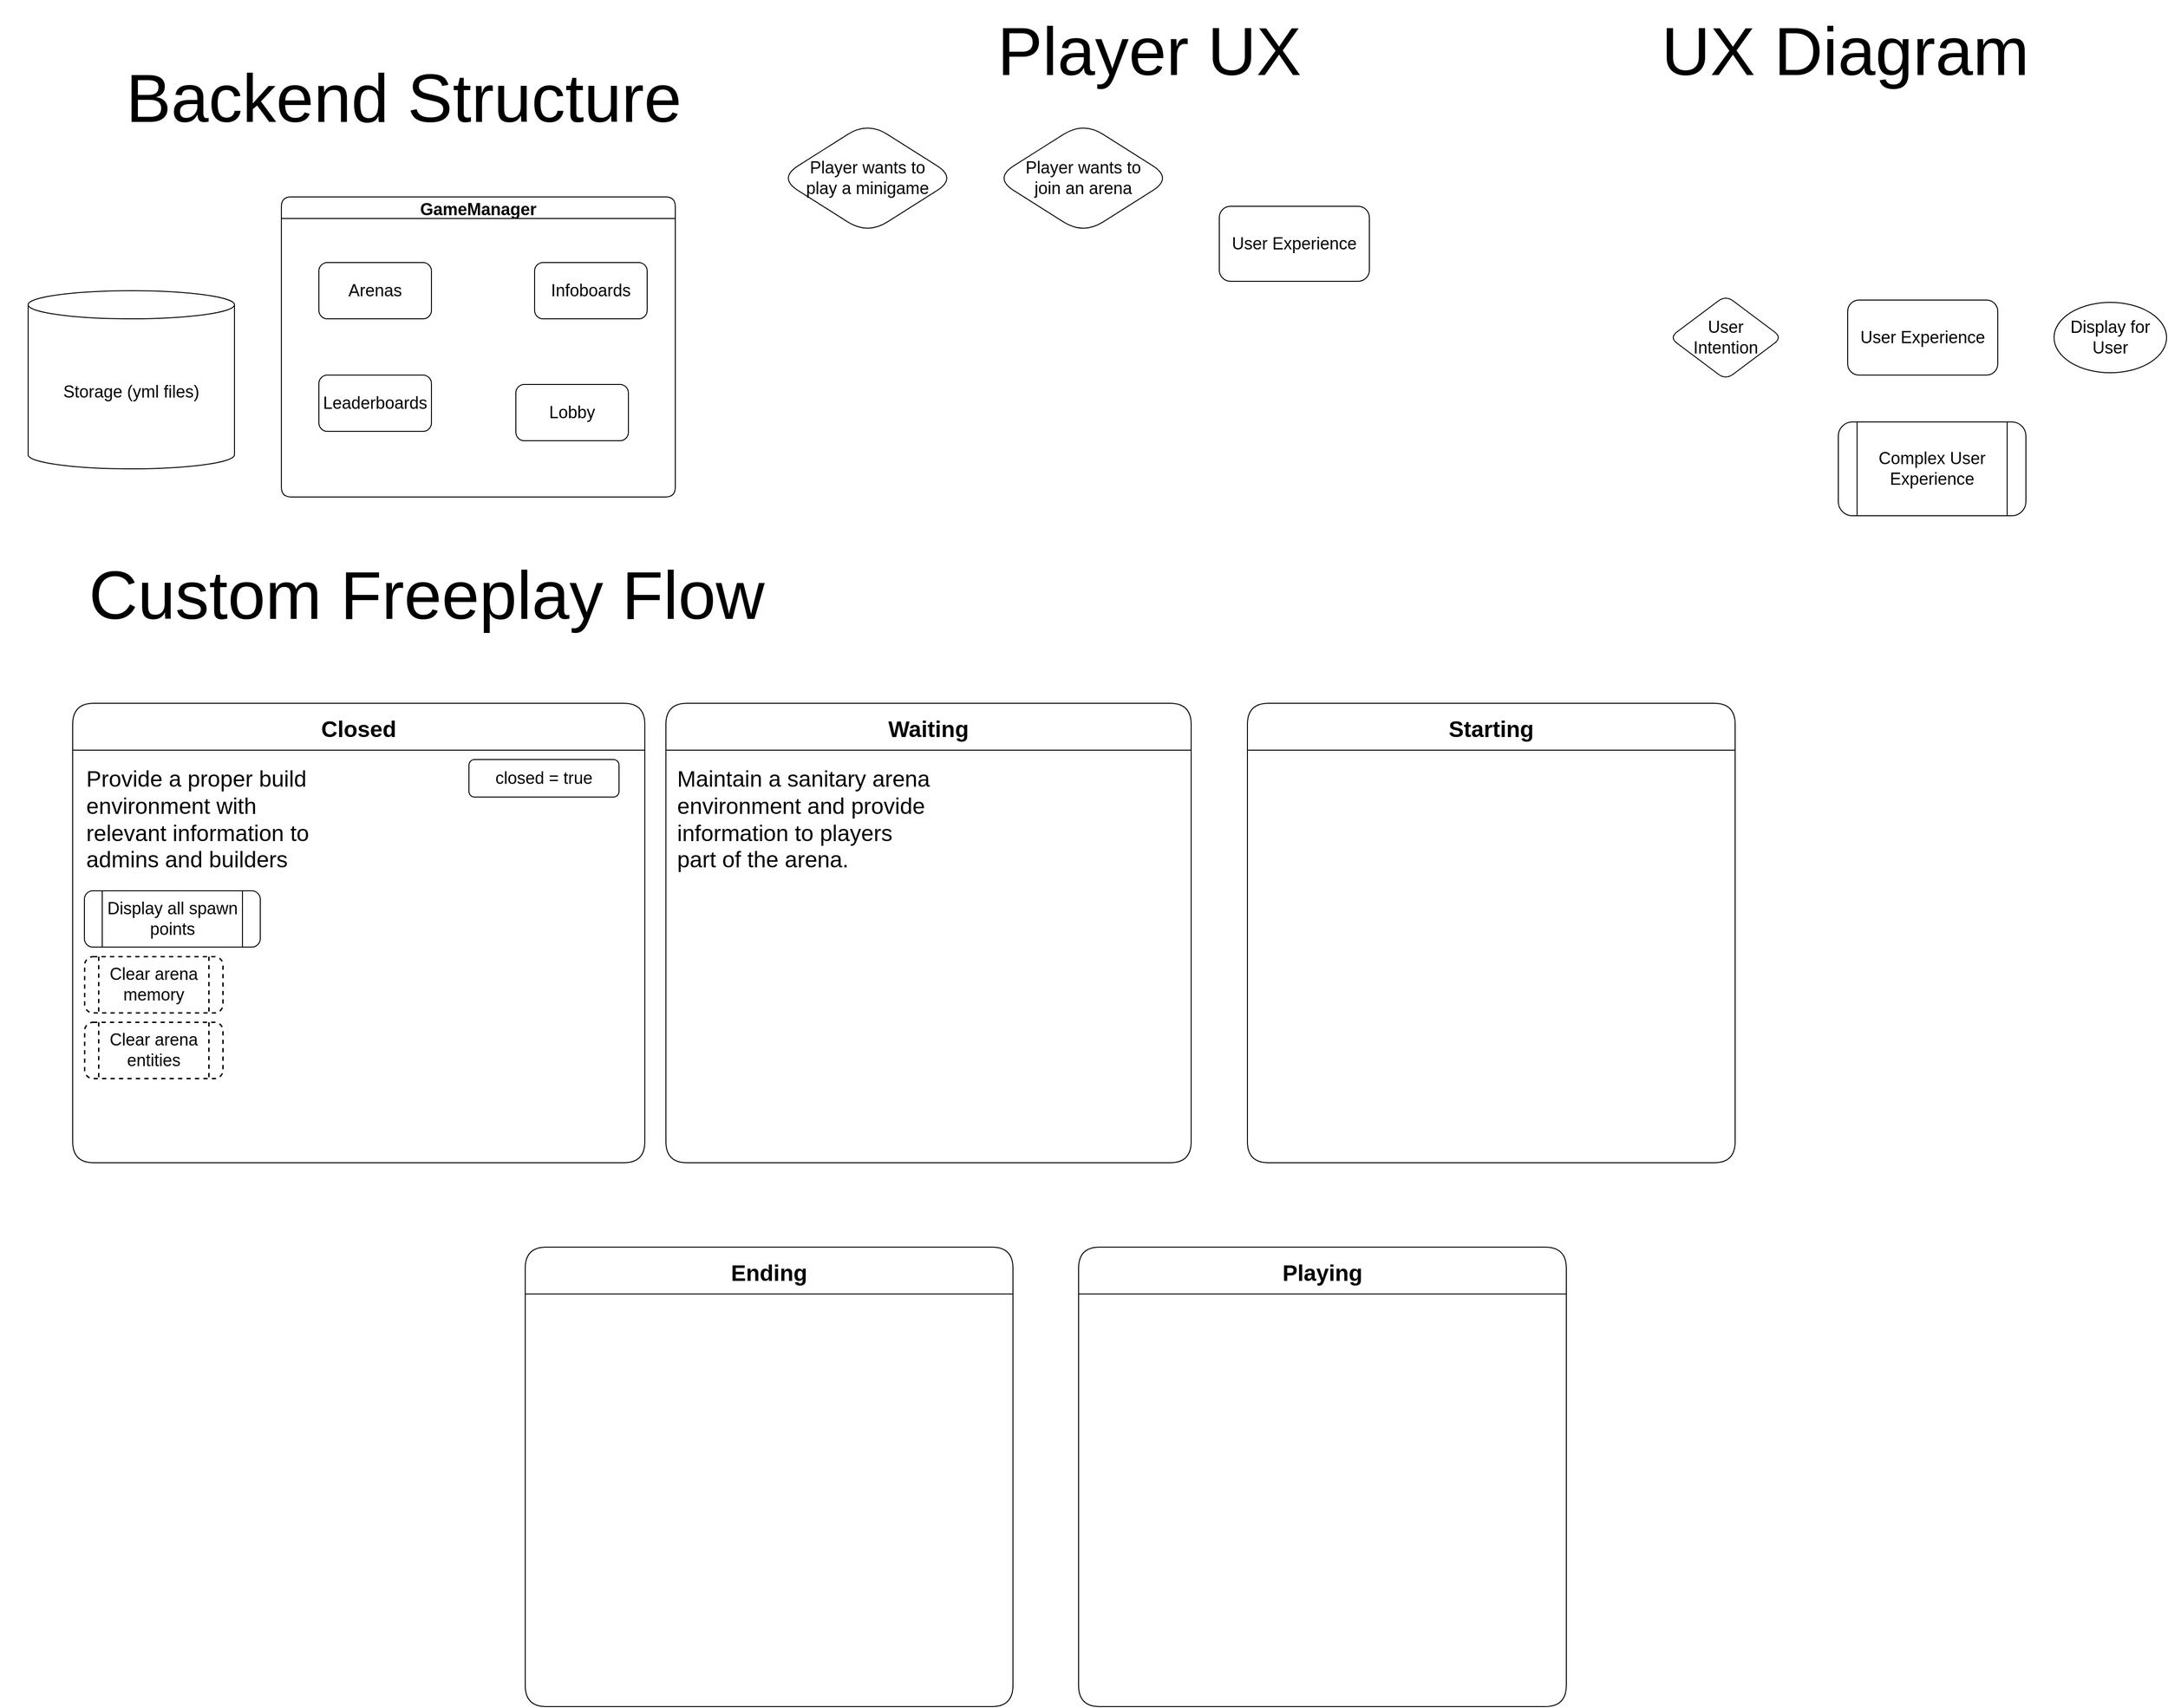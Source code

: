 <mxfile version="24.7.8" pages="4">
  <diagram id="zrHSf1hu6TEnrwqE8Ne3" name="Page-1">
    <mxGraphModel dx="2625" dy="1673" grid="1" gridSize="10" guides="1" tooltips="1" connect="1" arrows="1" fold="1" page="1" pageScale="1" pageWidth="850" pageHeight="1100" math="0" shadow="0">
      <root>
        <mxCell id="0" />
        <mxCell id="1" parent="0" />
        <mxCell id="VaxEZ96pxwuAaHh8Hw87-1" value="Backend Structure" style="text;html=1;strokeColor=none;fillColor=none;align=center;verticalAlign=middle;whiteSpace=wrap;rounded=0;fontSize=72;" parent="1" vertex="1">
          <mxGeometry x="163" y="90" width="635" height="110" as="geometry" />
        </mxCell>
        <mxCell id="VaxEZ96pxwuAaHh8Hw87-3" value="GameManager" style="swimlane;fontSize=18;rounded=1;" parent="1" vertex="1">
          <mxGeometry x="350" y="250" width="420" height="320" as="geometry" />
        </mxCell>
        <mxCell id="VaxEZ96pxwuAaHh8Hw87-4" value="Arenas" style="rounded=1;whiteSpace=wrap;html=1;fontSize=18;" parent="VaxEZ96pxwuAaHh8Hw87-3" vertex="1">
          <mxGeometry x="40" y="70" width="120" height="60" as="geometry" />
        </mxCell>
        <mxCell id="VaxEZ96pxwuAaHh8Hw87-5" value="Infoboards" style="rounded=1;whiteSpace=wrap;html=1;fontSize=18;" parent="VaxEZ96pxwuAaHh8Hw87-3" vertex="1">
          <mxGeometry x="270" y="70" width="120" height="60" as="geometry" />
        </mxCell>
        <mxCell id="VaxEZ96pxwuAaHh8Hw87-6" value="Leaderboards" style="rounded=1;whiteSpace=wrap;html=1;fontSize=18;" parent="VaxEZ96pxwuAaHh8Hw87-3" vertex="1">
          <mxGeometry x="40" y="190" width="120" height="60" as="geometry" />
        </mxCell>
        <mxCell id="VaxEZ96pxwuAaHh8Hw87-7" value="Lobby" style="rounded=1;whiteSpace=wrap;html=1;fontSize=18;" parent="VaxEZ96pxwuAaHh8Hw87-3" vertex="1">
          <mxGeometry x="250" y="200" width="120" height="60" as="geometry" />
        </mxCell>
        <mxCell id="VaxEZ96pxwuAaHh8Hw87-8" value="Storage (yml files)" style="shape=cylinder3;whiteSpace=wrap;html=1;boundedLbl=1;backgroundOutline=1;size=15;rounded=1;fontSize=18;" parent="1" vertex="1">
          <mxGeometry x="80" y="350" width="220" height="190" as="geometry" />
        </mxCell>
        <mxCell id="OSuwvKhs9wMnlzA21uQu-1" value="Player UX" style="text;html=1;strokeColor=none;fillColor=none;align=center;verticalAlign=middle;whiteSpace=wrap;rounded=0;fontSize=72;" parent="1" vertex="1">
          <mxGeometry x="958" y="40" width="635" height="110" as="geometry" />
        </mxCell>
        <mxCell id="OSuwvKhs9wMnlzA21uQu-4" value="UX Diagram" style="text;html=1;strokeColor=none;fillColor=none;align=center;verticalAlign=middle;whiteSpace=wrap;rounded=0;fontSize=72;" parent="1" vertex="1">
          <mxGeometry x="1700" y="40" width="635" height="110" as="geometry" />
        </mxCell>
        <mxCell id="OSuwvKhs9wMnlzA21uQu-5" value="User&lt;br&gt;Intention" style="rhombus;whiteSpace=wrap;html=1;rounded=1;fontSize=18;" parent="1" vertex="1">
          <mxGeometry x="1830" y="355" width="120" height="90" as="geometry" />
        </mxCell>
        <mxCell id="OSuwvKhs9wMnlzA21uQu-6" value="Display for User" style="ellipse;whiteSpace=wrap;html=1;rounded=1;fontSize=18;" parent="1" vertex="1">
          <mxGeometry x="2240" y="362.5" width="120" height="75" as="geometry" />
        </mxCell>
        <mxCell id="OSuwvKhs9wMnlzA21uQu-7" value="User Experience" style="rounded=1;whiteSpace=wrap;html=1;fontSize=18;" parent="1" vertex="1">
          <mxGeometry x="2020" y="360" width="160" height="80" as="geometry" />
        </mxCell>
        <mxCell id="OSuwvKhs9wMnlzA21uQu-8" value="Complex User Experience" style="shape=process;whiteSpace=wrap;html=1;backgroundOutline=1;rounded=1;fontSize=18;" parent="1" vertex="1">
          <mxGeometry x="2010" y="490" width="200" height="100" as="geometry" />
        </mxCell>
        <mxCell id="OSuwvKhs9wMnlzA21uQu-9" value="Player wants to play a minigame" style="rhombus;whiteSpace=wrap;html=1;rounded=1;fontSize=18;spacing=30;arcSize=50;" parent="1" vertex="1">
          <mxGeometry x="880" y="170" width="190" height="120" as="geometry" />
        </mxCell>
        <mxCell id="OSuwvKhs9wMnlzA21uQu-10" value="Player wants to join an arena" style="rhombus;whiteSpace=wrap;html=1;rounded=1;fontSize=18;spacing=30;arcSize=50;" parent="1" vertex="1">
          <mxGeometry x="1110" y="170" width="190" height="120" as="geometry" />
        </mxCell>
        <mxCell id="OSuwvKhs9wMnlzA21uQu-11" value="User Experience" style="rounded=1;whiteSpace=wrap;html=1;fontSize=18;" parent="1" vertex="1">
          <mxGeometry x="1350" y="260" width="160" height="80" as="geometry" />
        </mxCell>
        <mxCell id="FSpeRsqF1rELHrfsAxKj-6" value="Custom Freeplay Flow" style="text;html=1;strokeColor=none;fillColor=none;align=center;verticalAlign=middle;whiteSpace=wrap;rounded=0;fontSize=72;" parent="1" vertex="1">
          <mxGeometry x="50" y="620" width="910" height="110" as="geometry" />
        </mxCell>
        <mxCell id="FSpeRsqF1rELHrfsAxKj-11" value="Closed" style="swimlane;rounded=1;fontSize=24;startSize=50;" parent="1" vertex="1">
          <mxGeometry x="127.5" y="790" width="610" height="490" as="geometry" />
        </mxCell>
        <mxCell id="FSpeRsqF1rELHrfsAxKj-21" value="&lt;div&gt;Display all spawn points&lt;/div&gt;" style="shape=process;whiteSpace=wrap;html=1;backgroundOutline=1;rounded=1;fontSize=18;strokeWidth=1;align=center;" parent="FSpeRsqF1rELHrfsAxKj-11" vertex="1">
          <mxGeometry x="12.5" y="200" width="187.5" height="60" as="geometry" />
        </mxCell>
        <mxCell id="FSpeRsqF1rELHrfsAxKj-22" value="Provide a proper build environment with relevant information to admins and builders" style="text;html=1;strokeColor=none;fillColor=none;align=left;verticalAlign=top;whiteSpace=wrap;rounded=0;dashed=1;labelBackgroundColor=none;fontSize=24;" parent="FSpeRsqF1rELHrfsAxKj-11" vertex="1">
          <mxGeometry x="12.5" y="60" width="257.5" height="130" as="geometry" />
        </mxCell>
        <mxCell id="FSpeRsqF1rELHrfsAxKj-25" value="Clear arena memory" style="shape=process;whiteSpace=wrap;html=1;backgroundOutline=1;rounded=1;fontSize=18;strokeWidth=1.5;align=center;dashed=1;" parent="FSpeRsqF1rELHrfsAxKj-11" vertex="1">
          <mxGeometry x="12.5" y="270" width="147.5" height="60" as="geometry" />
        </mxCell>
        <mxCell id="FSpeRsqF1rELHrfsAxKj-27" value="Clear arena entities" style="shape=process;whiteSpace=wrap;html=1;backgroundOutline=1;rounded=1;fontSize=18;strokeWidth=1.5;align=center;dashed=1;" parent="FSpeRsqF1rELHrfsAxKj-11" vertex="1">
          <mxGeometry x="12.5" y="340" width="147.5" height="60" as="geometry" />
        </mxCell>
        <mxCell id="FSpeRsqF1rELHrfsAxKj-28" value="closed = true" style="rounded=1;whiteSpace=wrap;html=1;fontSize=18;" parent="FSpeRsqF1rELHrfsAxKj-11" vertex="1">
          <mxGeometry x="422.5" y="60" width="160" height="40" as="geometry" />
        </mxCell>
        <mxCell id="FSpeRsqF1rELHrfsAxKj-12" value="Waiting" style="swimlane;rounded=1;fontSize=24;startSize=50;" parent="1" vertex="1">
          <mxGeometry x="760" y="790" width="560" height="490" as="geometry" />
        </mxCell>
        <mxCell id="FSpeRsqF1rELHrfsAxKj-24" value="Maintain a sanitary arena environment and provide information to players part of the arena." style="text;html=1;strokeColor=none;fillColor=none;align=left;verticalAlign=top;whiteSpace=wrap;rounded=0;dashed=1;labelBackgroundColor=none;fontSize=24;" parent="FSpeRsqF1rELHrfsAxKj-12" vertex="1">
          <mxGeometry x="10" y="60" width="277.5" height="130" as="geometry" />
        </mxCell>
        <mxCell id="FSpeRsqF1rELHrfsAxKj-13" value="Starting" style="swimlane;rounded=1;fontSize=24;startSize=50;" parent="1" vertex="1">
          <mxGeometry x="1380" y="790" width="520" height="490" as="geometry" />
        </mxCell>
        <mxCell id="FSpeRsqF1rELHrfsAxKj-29" value="Playing" style="swimlane;rounded=1;fontSize=24;startSize=50;" parent="1" vertex="1">
          <mxGeometry x="1200" y="1370" width="520" height="490" as="geometry" />
        </mxCell>
        <mxCell id="FSpeRsqF1rELHrfsAxKj-30" value="Ending" style="swimlane;rounded=1;fontSize=24;startSize=50;" parent="1" vertex="1">
          <mxGeometry x="610" y="1370" width="520" height="490" as="geometry" />
        </mxCell>
      </root>
    </mxGraphModel>
  </diagram>
  <diagram id="KZoHCJjOJha7NkdfO88-" name="Player View States">
    <mxGraphModel dx="1500" dy="956" grid="1" gridSize="10" guides="1" tooltips="1" connect="1" arrows="1" fold="1" page="1" pageScale="1" pageWidth="1100" pageHeight="850" math="0" shadow="0">
      <root>
        <mxCell id="0" />
        <mxCell id="1" parent="0" />
        <mxCell id="MYe9NSlkIOVkC3I_VtZY-1" value="Key" style="swimlane;whiteSpace=wrap;html=1;rounded=1;" parent="1" vertex="1">
          <mxGeometry x="20" y="20" width="200" height="220" as="geometry" />
        </mxCell>
        <mxCell id="MIIF9kFqR6i-u7Ra8Xex-2" value="" style="endArrow=classic;html=1;rounded=0;" parent="MYe9NSlkIOVkC3I_VtZY-1" edge="1">
          <mxGeometry width="50" height="50" relative="1" as="geometry">
            <mxPoint x="20" y="94.71" as="sourcePoint" />
            <mxPoint x="90" y="94.71" as="targetPoint" />
          </mxGeometry>
        </mxCell>
        <mxCell id="MIIF9kFqR6i-u7Ra8Xex-3" value="GUI Interaction" style="text;html=1;align=center;verticalAlign=middle;whiteSpace=wrap;rounded=0;" parent="MYe9NSlkIOVkC3I_VtZY-1" vertex="1">
          <mxGeometry x="110" y="80" width="60" height="30" as="geometry" />
        </mxCell>
        <mxCell id="MIIF9kFqR6i-u7Ra8Xex-4" value="" style="endArrow=classic;html=1;rounded=0;dashed=1;" parent="MYe9NSlkIOVkC3I_VtZY-1" edge="1">
          <mxGeometry width="50" height="50" relative="1" as="geometry">
            <mxPoint x="20" y="135" as="sourcePoint" />
            <mxPoint x="90" y="135" as="targetPoint" />
          </mxGeometry>
        </mxCell>
        <mxCell id="MIIF9kFqR6i-u7Ra8Xex-5" value="Command" style="text;html=1;align=center;verticalAlign=middle;whiteSpace=wrap;rounded=0;" parent="MYe9NSlkIOVkC3I_VtZY-1" vertex="1">
          <mxGeometry x="110" y="125" width="60" height="20" as="geometry" />
        </mxCell>
        <mxCell id="MIIF9kFqR6i-u7Ra8Xex-8" value="" style="shape=flexArrow;endArrow=classic;html=1;rounded=0;" parent="MYe9NSlkIOVkC3I_VtZY-1" edge="1">
          <mxGeometry width="50" height="50" relative="1" as="geometry">
            <mxPoint x="20" y="175" as="sourcePoint" />
            <mxPoint x="90" y="175" as="targetPoint" />
          </mxGeometry>
        </mxCell>
        <mxCell id="MIIF9kFqR6i-u7Ra8Xex-10" value="Game Interaction" style="text;html=1;align=center;verticalAlign=middle;whiteSpace=wrap;rounded=0;" parent="MYe9NSlkIOVkC3I_VtZY-1" vertex="1">
          <mxGeometry x="110" y="165" width="60" height="20" as="geometry" />
        </mxCell>
        <mxCell id="xUtBXSy7umjRappW1lJ8-3" value="" style="swimlane;whiteSpace=wrap;html=1;rounded=1;startSize=10;" vertex="1" parent="MYe9NSlkIOVkC3I_VtZY-1">
          <mxGeometry x="20" y="40" width="70" height="30" as="geometry" />
        </mxCell>
        <mxCell id="xUtBXSy7umjRappW1lJ8-4" value="GUI &amp;amp; Type" style="text;html=1;align=center;verticalAlign=middle;whiteSpace=wrap;rounded=0;" vertex="1" parent="MYe9NSlkIOVkC3I_VtZY-1">
          <mxGeometry x="110" y="40" width="60" height="30" as="geometry" />
        </mxCell>
        <mxCell id="HUsJHXx5lXSdn7-Vqx5Z-5" style="edgeStyle=orthogonalEdgeStyle;rounded=0;orthogonalLoop=1;jettySize=auto;html=1;" edge="1" parent="1" source="xUtBXSy7umjRappW1lJ8-129" target="xUtBXSy7umjRappW1lJ8-5">
          <mxGeometry relative="1" as="geometry">
            <mxPoint x="200" y="445.029" as="sourcePoint" />
            <mxPoint x="280" y="125.0" as="targetPoint" />
            <Array as="points">
              <mxPoint x="250" y="435" />
              <mxPoint x="250" y="50" />
            </Array>
          </mxGeometry>
        </mxCell>
        <mxCell id="HUsJHXx5lXSdn7-Vqx5Z-6" style="edgeStyle=orthogonalEdgeStyle;rounded=0;orthogonalLoop=1;jettySize=auto;html=1;" edge="1" parent="1" source="xUtBXSy7umjRappW1lJ8-129" target="xUtBXSy7umjRappW1lJ8-15">
          <mxGeometry relative="1" as="geometry">
            <mxPoint x="200" y="445.029" as="sourcePoint" />
            <mxPoint x="280" y="275" as="targetPoint" />
            <Array as="points">
              <mxPoint x="250" y="435" />
              <mxPoint x="250" y="100" />
            </Array>
          </mxGeometry>
        </mxCell>
        <mxCell id="HUsJHXx5lXSdn7-Vqx5Z-7" style="edgeStyle=orthogonalEdgeStyle;rounded=0;orthogonalLoop=1;jettySize=auto;html=1;" edge="1" parent="1" source="xUtBXSy7umjRappW1lJ8-129" target="xUtBXSy7umjRappW1lJ8-32">
          <mxGeometry relative="1" as="geometry">
            <mxPoint x="200" y="445.029" as="sourcePoint" />
            <mxPoint x="320.0" y="350.0" as="targetPoint" />
            <Array as="points">
              <mxPoint x="250" y="435" />
              <mxPoint x="250" y="245" />
            </Array>
          </mxGeometry>
        </mxCell>
        <mxCell id="HUsJHXx5lXSdn7-Vqx5Z-8" style="edgeStyle=orthogonalEdgeStyle;rounded=0;orthogonalLoop=1;jettySize=auto;html=1;startArrow=classic;startFill=1;" edge="1" parent="1" source="xUtBXSy7umjRappW1lJ8-129" target="xUtBXSy7umjRappW1lJ8-45">
          <mxGeometry relative="1" as="geometry">
            <mxPoint x="200" y="445.029" as="sourcePoint" />
            <mxPoint x="280" y="605.037" as="targetPoint" />
            <Array as="points">
              <mxPoint x="250" y="435" />
              <mxPoint x="250" y="415" />
            </Array>
          </mxGeometry>
        </mxCell>
        <mxCell id="xUtBXSy7umjRappW1lJ8-5" value="&lt;p style=&quot;line-height: 100%; font-size: 8px;&quot;&gt;&lt;font style=&quot;font-size: 8px;&quot;&gt;Location Menu&lt;/font&gt;&lt;/p&gt;" style="swimlane;whiteSpace=wrap;html=1;rounded=1;startSize=10;fontSize=8;" vertex="1" parent="1">
          <mxGeometry x="280" y="20" width="100" height="50" as="geometry" />
        </mxCell>
        <mxCell id="xUtBXSy7umjRappW1lJ8-6" value="Lobby Manager Menu" style="text;html=1;align=center;verticalAlign=middle;whiteSpace=wrap;rounded=0;" vertex="1" parent="xUtBXSy7umjRappW1lJ8-5">
          <mxGeometry y="10" width="100" height="40" as="geometry" />
        </mxCell>
        <mxCell id="xUtBXSy7umjRappW1lJ8-7" value="&lt;p style=&quot;line-height: 100%; font-size: 8px;&quot;&gt;&lt;font style=&quot;font-size: 8px;&quot;&gt;Confirmation Menu&lt;/font&gt;&lt;/p&gt;" style="swimlane;whiteSpace=wrap;html=1;rounded=1;startSize=10;fontSize=8;" vertex="1" parent="1">
          <mxGeometry x="420" y="20" width="100" height="60" as="geometry" />
        </mxCell>
        <mxCell id="xUtBXSy7umjRappW1lJ8-8" value="Lobby Spawn Delete Confirmation" style="text;html=1;align=center;verticalAlign=middle;whiteSpace=wrap;rounded=0;" vertex="1" parent="xUtBXSy7umjRappW1lJ8-7">
          <mxGeometry y="10" width="100" height="50" as="geometry" />
        </mxCell>
        <mxCell id="xUtBXSy7umjRappW1lJ8-13" style="edgeStyle=orthogonalEdgeStyle;rounded=0;orthogonalLoop=1;jettySize=auto;html=1;startArrow=classic;startFill=1;" edge="1" parent="1" source="xUtBXSy7umjRappW1lJ8-5" target="xUtBXSy7umjRappW1lJ8-7">
          <mxGeometry relative="1" as="geometry">
            <Array as="points">
              <mxPoint x="390" y="50" />
              <mxPoint x="390" y="50" />
            </Array>
          </mxGeometry>
        </mxCell>
        <mxCell id="xUtBXSy7umjRappW1lJ8-15" value="&lt;p style=&quot;line-height: 100%; font-size: 8px;&quot;&gt;&lt;font style=&quot;font-size: 8px;&quot;&gt;Dynamic Selection Menu&lt;/font&gt;&lt;/p&gt;" style="swimlane;whiteSpace=wrap;html=1;rounded=1;startSize=10;fontSize=8;" vertex="1" parent="1">
          <mxGeometry x="550" y="75" width="100" height="50" as="geometry" />
        </mxCell>
        <mxCell id="xUtBXSy7umjRappW1lJ8-16" value="Info Boards Selection Menu" style="text;html=1;align=center;verticalAlign=middle;whiteSpace=wrap;rounded=0;" vertex="1" parent="xUtBXSy7umjRappW1lJ8-15">
          <mxGeometry y="10" width="100" height="40" as="geometry" />
        </mxCell>
        <mxCell id="xUtBXSy7umjRappW1lJ8-26" style="edgeStyle=orthogonalEdgeStyle;rounded=0;orthogonalLoop=1;jettySize=auto;html=1;" edge="1" parent="1" source="xUtBXSy7umjRappW1lJ8-123" target="xUtBXSy7umjRappW1lJ8-118">
          <mxGeometry relative="1" as="geometry">
            <mxPoint x="740" y="105" as="sourcePoint" />
            <mxPoint x="740" y="135" as="targetPoint" />
          </mxGeometry>
        </mxCell>
        <mxCell id="xUtBXSy7umjRappW1lJ8-27" value="Successful Creation" style="edgeLabel;html=1;align=center;verticalAlign=middle;resizable=0;points=[];fontSize=10;" vertex="1" connectable="0" parent="xUtBXSy7umjRappW1lJ8-26">
          <mxGeometry x="0.127" relative="1" as="geometry">
            <mxPoint as="offset" />
          </mxGeometry>
        </mxCell>
        <mxCell id="xUtBXSy7umjRappW1lJ8-23" style="edgeStyle=orthogonalEdgeStyle;rounded=0;orthogonalLoop=1;jettySize=auto;html=1;startArrow=classic;startFill=1;" edge="1" parent="1" source="xUtBXSy7umjRappW1lJ8-118" target="xUtBXSy7umjRappW1lJ8-19">
          <mxGeometry relative="1" as="geometry">
            <mxPoint x="790" y="150" as="sourcePoint" />
          </mxGeometry>
        </mxCell>
        <mxCell id="xUtBXSy7umjRappW1lJ8-24" style="edgeStyle=orthogonalEdgeStyle;rounded=0;orthogonalLoop=1;jettySize=auto;html=1;" edge="1" parent="1" source="xUtBXSy7umjRappW1lJ8-19" target="xUtBXSy7umjRappW1lJ8-15">
          <mxGeometry relative="1" as="geometry">
            <Array as="points">
              <mxPoint x="880" y="55" />
              <mxPoint x="600" y="55" />
            </Array>
          </mxGeometry>
        </mxCell>
        <mxCell id="xUtBXSy7umjRappW1lJ8-25" value="Successful Deletion" style="edgeLabel;html=1;align=center;verticalAlign=middle;resizable=0;points=[];fontSize=10;" vertex="1" connectable="0" parent="xUtBXSy7umjRappW1lJ8-24">
          <mxGeometry x="-0.067" relative="1" as="geometry">
            <mxPoint x="-11" as="offset" />
          </mxGeometry>
        </mxCell>
        <mxCell id="xUtBXSy7umjRappW1lJ8-19" value="&lt;p style=&quot;line-height: 100%; font-size: 8px;&quot;&gt;&lt;font style=&quot;font-size: 8px;&quot;&gt;Confirmation Menu&lt;/font&gt;&lt;/p&gt;" style="swimlane;whiteSpace=wrap;html=1;rounded=1;startSize=10;fontSize=8;" vertex="1" parent="1">
          <mxGeometry x="830" y="75" width="100" height="50" as="geometry" />
        </mxCell>
        <mxCell id="xUtBXSy7umjRappW1lJ8-20" value="Info Board Delete Confirmation" style="text;html=1;align=center;verticalAlign=middle;whiteSpace=wrap;rounded=0;" vertex="1" parent="xUtBXSy7umjRappW1lJ8-19">
          <mxGeometry y="10" width="100" height="40" as="geometry" />
        </mxCell>
        <mxCell id="xUtBXSy7umjRappW1lJ8-21" style="edgeStyle=orthogonalEdgeStyle;rounded=0;orthogonalLoop=1;jettySize=auto;html=1;startArrow=classic;startFill=1;" edge="1" parent="1" source="xUtBXSy7umjRappW1lJ8-15" target="xUtBXSy7umjRappW1lJ8-123">
          <mxGeometry relative="1" as="geometry">
            <mxPoint x="660" y="85" as="sourcePoint" />
            <mxPoint x="690" y="90" as="targetPoint" />
            <Array as="points" />
          </mxGeometry>
        </mxCell>
        <mxCell id="xUtBXSy7umjRappW1lJ8-22" style="edgeStyle=orthogonalEdgeStyle;rounded=0;orthogonalLoop=1;jettySize=auto;html=1;startArrow=classic;startFill=1;" edge="1" parent="1" source="xUtBXSy7umjRappW1lJ8-16" target="xUtBXSy7umjRappW1lJ8-118">
          <mxGeometry relative="1" as="geometry">
            <mxPoint x="690" y="150" as="targetPoint" />
            <Array as="points">
              <mxPoint x="600" y="175" />
            </Array>
          </mxGeometry>
        </mxCell>
        <mxCell id="xUtBXSy7umjRappW1lJ8-28" value="" style="endArrow=classic;html=1;rounded=0;dashed=1;" edge="1" parent="1">
          <mxGeometry width="50" height="50" relative="1" as="geometry">
            <mxPoint x="40" y="434.76" as="sourcePoint" />
            <mxPoint x="110" y="434.964" as="targetPoint" />
          </mxGeometry>
        </mxCell>
        <mxCell id="xUtBXSy7umjRappW1lJ8-29" value="/vd admin" style="edgeLabel;html=1;align=center;verticalAlign=middle;resizable=0;points=[];fontSize=10;" vertex="1" connectable="0" parent="xUtBXSy7umjRappW1lJ8-28">
          <mxGeometry x="-0.315" y="2" relative="1" as="geometry">
            <mxPoint as="offset" />
          </mxGeometry>
        </mxCell>
        <mxCell id="xUtBXSy7umjRappW1lJ8-32" value="&lt;p style=&quot;line-height: 100%; font-size: 8px;&quot;&gt;&lt;font style=&quot;font-size: 8px;&quot;&gt;Dynamic Selection Menu&lt;/font&gt;&lt;/p&gt;" style="swimlane;whiteSpace=wrap;html=1;rounded=1;startSize=10;fontSize=8;" vertex="1" parent="1">
          <mxGeometry x="280" y="220" width="100" height="50" as="geometry" />
        </mxCell>
        <mxCell id="xUtBXSy7umjRappW1lJ8-33" value="Leaderboards Selection Menu" style="text;html=1;align=center;verticalAlign=middle;whiteSpace=wrap;rounded=0;" vertex="1" parent="xUtBXSy7umjRappW1lJ8-32">
          <mxGeometry y="10" width="100" height="40" as="geometry" />
        </mxCell>
        <mxCell id="xUtBXSy7umjRappW1lJ8-34" style="edgeStyle=orthogonalEdgeStyle;rounded=0;orthogonalLoop=1;jettySize=auto;html=1;" edge="1" parent="1" source="xUtBXSy7umjRappW1lJ8-125" target="xUtBXSy7umjRappW1lJ8-120">
          <mxGeometry relative="1" as="geometry">
            <mxPoint x="470" y="250" as="sourcePoint" />
            <mxPoint x="470" y="280" as="targetPoint" />
          </mxGeometry>
        </mxCell>
        <mxCell id="xUtBXSy7umjRappW1lJ8-35" value="Successful Creation" style="edgeLabel;html=1;align=center;verticalAlign=middle;resizable=0;points=[];fontSize=10;" vertex="1" connectable="0" parent="xUtBXSy7umjRappW1lJ8-34">
          <mxGeometry x="0.127" relative="1" as="geometry">
            <mxPoint as="offset" />
          </mxGeometry>
        </mxCell>
        <mxCell id="xUtBXSy7umjRappW1lJ8-37" style="edgeStyle=orthogonalEdgeStyle;rounded=0;orthogonalLoop=1;jettySize=auto;html=1;startArrow=classic;startFill=1;" edge="1" parent="1" source="xUtBXSy7umjRappW1lJ8-120" target="xUtBXSy7umjRappW1lJ8-41">
          <mxGeometry relative="1" as="geometry">
            <mxPoint x="520" y="295.029" as="sourcePoint" />
            <Array as="points">
              <mxPoint x="610" y="325" />
            </Array>
          </mxGeometry>
        </mxCell>
        <mxCell id="xUtBXSy7umjRappW1lJ8-39" style="edgeStyle=orthogonalEdgeStyle;rounded=0;orthogonalLoop=1;jettySize=auto;html=1;" edge="1" parent="1" source="xUtBXSy7umjRappW1lJ8-41" target="xUtBXSy7umjRappW1lJ8-32">
          <mxGeometry relative="1" as="geometry">
            <Array as="points">
              <mxPoint x="610" y="200" />
              <mxPoint x="330" y="200" />
            </Array>
          </mxGeometry>
        </mxCell>
        <mxCell id="xUtBXSy7umjRappW1lJ8-40" value="Successful Deletion" style="edgeLabel;html=1;align=center;verticalAlign=middle;resizable=0;points=[];fontSize=10;" vertex="1" connectable="0" parent="xUtBXSy7umjRappW1lJ8-39">
          <mxGeometry x="-0.067" relative="1" as="geometry">
            <mxPoint x="-11" as="offset" />
          </mxGeometry>
        </mxCell>
        <mxCell id="xUtBXSy7umjRappW1lJ8-41" value="&lt;p style=&quot;line-height: 100%; font-size: 8px;&quot;&gt;&lt;font style=&quot;font-size: 8px;&quot;&gt;Confirmation Menu&lt;/font&gt;&lt;/p&gt;" style="swimlane;whiteSpace=wrap;html=1;rounded=1;startSize=10;fontSize=8;" vertex="1" parent="1">
          <mxGeometry x="560" y="220" width="100" height="60" as="geometry" />
        </mxCell>
        <mxCell id="xUtBXSy7umjRappW1lJ8-42" value="Leaderboard Delete Confirmation" style="text;html=1;align=center;verticalAlign=middle;whiteSpace=wrap;rounded=0;" vertex="1" parent="xUtBXSy7umjRappW1lJ8-41">
          <mxGeometry y="10" width="100" height="50" as="geometry" />
        </mxCell>
        <mxCell id="xUtBXSy7umjRappW1lJ8-43" style="edgeStyle=orthogonalEdgeStyle;rounded=0;orthogonalLoop=1;jettySize=auto;html=1;startArrow=classic;startFill=1;" edge="1" parent="1" source="xUtBXSy7umjRappW1lJ8-32" target="xUtBXSy7umjRappW1lJ8-125">
          <mxGeometry relative="1" as="geometry">
            <mxPoint x="390" y="230" as="sourcePoint" />
            <Array as="points" />
            <mxPoint x="420" y="235.029" as="targetPoint" />
          </mxGeometry>
        </mxCell>
        <mxCell id="xUtBXSy7umjRappW1lJ8-44" style="edgeStyle=orthogonalEdgeStyle;rounded=0;orthogonalLoop=1;jettySize=auto;html=1;startArrow=classic;startFill=1;" edge="1" parent="1" source="xUtBXSy7umjRappW1lJ8-33" target="xUtBXSy7umjRappW1lJ8-120">
          <mxGeometry relative="1" as="geometry">
            <Array as="points">
              <mxPoint x="330" y="325" />
            </Array>
            <mxPoint x="420" y="295.029" as="targetPoint" />
          </mxGeometry>
        </mxCell>
        <mxCell id="xUtBXSy7umjRappW1lJ8-45" value="&lt;p style=&quot;line-height: 100%; font-size: 8px;&quot;&gt;&lt;font style=&quot;font-size: 8px;&quot;&gt;Dynamic Selection Menu&lt;/font&gt;&lt;/p&gt;" style="swimlane;whiteSpace=wrap;html=1;rounded=1;startSize=10;fontSize=8;" vertex="1" parent="1">
          <mxGeometry x="280" y="389.97" width="100" height="50" as="geometry" />
        </mxCell>
        <mxCell id="xUtBXSy7umjRappW1lJ8-46" value="Arenas Selection Menu" style="text;html=1;align=center;verticalAlign=middle;whiteSpace=wrap;rounded=0;" vertex="1" parent="xUtBXSy7umjRappW1lJ8-45">
          <mxGeometry y="10" width="100" height="40" as="geometry" />
        </mxCell>
        <mxCell id="xUtBXSy7umjRappW1lJ8-60" style="edgeStyle=orthogonalEdgeStyle;rounded=0;orthogonalLoop=1;jettySize=auto;html=1;startArrow=none;startFill=0;" edge="1" parent="1" source="xUtBXSy7umjRappW1lJ8-127" target="xUtBXSy7umjRappW1lJ8-114">
          <mxGeometry relative="1" as="geometry">
            <mxPoint x="380" y="509.966" as="sourcePoint" />
            <mxPoint x="470" y="419.97" as="targetPoint" />
            <Array as="points">
              <mxPoint x="470" y="520" />
            </Array>
          </mxGeometry>
        </mxCell>
        <mxCell id="xUtBXSy7umjRappW1lJ8-74" style="edgeStyle=orthogonalEdgeStyle;rounded=0;orthogonalLoop=1;jettySize=auto;html=1;" edge="1" parent="1" source="xUtBXSy7umjRappW1lJ8-127" target="xUtBXSy7umjRappW1lJ8-54">
          <mxGeometry relative="1" as="geometry">
            <mxPoint x="380" y="519.966" as="sourcePoint" />
            <Array as="points">
              <mxPoint x="540" y="530" />
              <mxPoint x="540" y="415" />
            </Array>
          </mxGeometry>
        </mxCell>
        <mxCell id="xUtBXSy7umjRappW1lJ8-75" style="edgeStyle=orthogonalEdgeStyle;rounded=0;orthogonalLoop=1;jettySize=auto;html=1;" edge="1" parent="1" source="xUtBXSy7umjRappW1lJ8-127" target="xUtBXSy7umjRappW1lJ8-67">
          <mxGeometry relative="1" as="geometry">
            <mxPoint x="380" y="519.966" as="sourcePoint" />
            <Array as="points">
              <mxPoint x="540" y="530" />
              <mxPoint x="540" y="485" />
            </Array>
          </mxGeometry>
        </mxCell>
        <mxCell id="xUtBXSy7umjRappW1lJ8-76" style="edgeStyle=orthogonalEdgeStyle;rounded=0;orthogonalLoop=1;jettySize=auto;html=1;" edge="1" parent="1" source="xUtBXSy7umjRappW1lJ8-127" target="xUtBXSy7umjRappW1lJ8-69">
          <mxGeometry relative="1" as="geometry">
            <mxPoint x="380" y="519.966" as="sourcePoint" />
            <Array as="points">
              <mxPoint x="540" y="530" />
              <mxPoint x="540" y="565" />
            </Array>
          </mxGeometry>
        </mxCell>
        <mxCell id="xUtBXSy7umjRappW1lJ8-77" style="edgeStyle=orthogonalEdgeStyle;rounded=0;orthogonalLoop=1;jettySize=auto;html=1;" edge="1" parent="1" source="xUtBXSy7umjRappW1lJ8-127" target="xUtBXSy7umjRappW1lJ8-131">
          <mxGeometry relative="1" as="geometry">
            <mxPoint x="330" y="529.97" as="sourcePoint" />
            <mxPoint x="140" y="630" as="targetPoint" />
            <Array as="points">
              <mxPoint x="540" y="530" />
              <mxPoint x="540" y="590" />
              <mxPoint x="210" y="590" />
            </Array>
          </mxGeometry>
        </mxCell>
        <mxCell id="xUtBXSy7umjRappW1lJ8-79" style="edgeStyle=orthogonalEdgeStyle;rounded=0;orthogonalLoop=1;jettySize=auto;html=1;startArrow=classic;startFill=1;" edge="1" parent="1" source="xUtBXSy7umjRappW1lJ8-127">
          <mxGeometry relative="1" as="geometry">
            <mxPoint x="330" y="529.97" as="sourcePoint" />
            <mxPoint x="540" y="680" as="targetPoint" />
            <Array as="points">
              <mxPoint x="540" y="530" />
              <mxPoint x="540" y="645" />
            </Array>
          </mxGeometry>
        </mxCell>
        <mxCell id="xUtBXSy7umjRappW1lJ8-52" style="edgeStyle=orthogonalEdgeStyle;rounded=0;orthogonalLoop=1;jettySize=auto;html=1;" edge="1" parent="1" source="xUtBXSy7umjRappW1lJ8-54" target="xUtBXSy7umjRappW1lJ8-45">
          <mxGeometry relative="1" as="geometry">
            <Array as="points">
              <mxPoint x="610" y="369.97" />
              <mxPoint x="330" y="369.97" />
            </Array>
          </mxGeometry>
        </mxCell>
        <mxCell id="xUtBXSy7umjRappW1lJ8-53" value="Successful Deletion" style="edgeLabel;html=1;align=center;verticalAlign=middle;resizable=0;points=[];fontSize=10;" vertex="1" connectable="0" parent="xUtBXSy7umjRappW1lJ8-52">
          <mxGeometry x="-0.067" relative="1" as="geometry">
            <mxPoint x="-11" as="offset" />
          </mxGeometry>
        </mxCell>
        <mxCell id="xUtBXSy7umjRappW1lJ8-54" value="&lt;p style=&quot;line-height: 100%; font-size: 8px;&quot;&gt;&lt;font style=&quot;font-size: 8px;&quot;&gt;Confirmation Menu&lt;/font&gt;&lt;/p&gt;" style="swimlane;whiteSpace=wrap;html=1;rounded=1;startSize=10;fontSize=8;" vertex="1" parent="1">
          <mxGeometry x="560" y="389.97" width="100" height="50" as="geometry" />
        </mxCell>
        <mxCell id="xUtBXSy7umjRappW1lJ8-55" value="Arena Delete Confirmation" style="text;html=1;align=center;verticalAlign=middle;whiteSpace=wrap;rounded=0;" vertex="1" parent="xUtBXSy7umjRappW1lJ8-54">
          <mxGeometry y="10" width="100" height="40" as="geometry" />
        </mxCell>
        <mxCell id="xUtBXSy7umjRappW1lJ8-61" style="edgeStyle=orthogonalEdgeStyle;rounded=0;orthogonalLoop=1;jettySize=auto;html=1;" edge="1" parent="1" source="xUtBXSy7umjRappW1lJ8-114" target="xUtBXSy7umjRappW1lJ8-127">
          <mxGeometry relative="1" as="geometry">
            <mxPoint x="440" y="419.97" as="sourcePoint" />
            <mxPoint x="350" y="499.97" as="targetPoint" />
            <Array as="points">
              <mxPoint x="440" y="470" />
              <mxPoint x="350" y="470" />
            </Array>
          </mxGeometry>
        </mxCell>
        <mxCell id="xUtBXSy7umjRappW1lJ8-65" value="Creation/Rename" style="edgeLabel;html=1;align=center;verticalAlign=middle;resizable=0;points=[];fontSize=10;" vertex="1" connectable="0" parent="xUtBXSy7umjRappW1lJ8-61">
          <mxGeometry x="0.829" y="2" relative="1" as="geometry">
            <mxPoint x="-2" y="-7" as="offset" />
          </mxGeometry>
        </mxCell>
        <mxCell id="xUtBXSy7umjRappW1lJ8-62" style="edgeStyle=orthogonalEdgeStyle;rounded=0;orthogonalLoop=1;jettySize=auto;html=1;" edge="1" parent="1" source="xUtBXSy7umjRappW1lJ8-114" target="xUtBXSy7umjRappW1lJ8-46">
          <mxGeometry relative="1" as="geometry">
            <mxPoint x="440" y="419.97" as="sourcePoint" />
            <Array as="points">
              <mxPoint x="440" y="469.97" />
              <mxPoint x="350" y="469.97" />
            </Array>
          </mxGeometry>
        </mxCell>
        <mxCell id="xUtBXSy7umjRappW1lJ8-64" value="Cancel Creation" style="edgeLabel;html=1;align=center;verticalAlign=middle;resizable=0;points=[];fontSize=10;" vertex="1" connectable="0" parent="xUtBXSy7umjRappW1lJ8-62">
          <mxGeometry x="0.821" y="-1" relative="1" as="geometry">
            <mxPoint x="-1" y="7" as="offset" />
          </mxGeometry>
        </mxCell>
        <mxCell id="xUtBXSy7umjRappW1lJ8-59" style="edgeStyle=orthogonalEdgeStyle;rounded=0;orthogonalLoop=1;jettySize=auto;html=1;" edge="1" parent="1" source="xUtBXSy7umjRappW1lJ8-45" target="xUtBXSy7umjRappW1lJ8-114">
          <mxGeometry relative="1" as="geometry">
            <mxPoint x="420" y="404.97" as="targetPoint" />
          </mxGeometry>
        </mxCell>
        <mxCell id="xUtBXSy7umjRappW1lJ8-66" style="edgeStyle=orthogonalEdgeStyle;rounded=0;orthogonalLoop=1;jettySize=auto;html=1;" edge="1" parent="1" source="xUtBXSy7umjRappW1lJ8-46" target="xUtBXSy7umjRappW1lJ8-127">
          <mxGeometry relative="1" as="geometry">
            <mxPoint x="300" y="499.97" as="targetPoint" />
            <Array as="points">
              <mxPoint x="300" y="470" />
              <mxPoint x="300" y="470" />
            </Array>
          </mxGeometry>
        </mxCell>
        <mxCell id="xUtBXSy7umjRappW1lJ8-86" style="edgeStyle=orthogonalEdgeStyle;rounded=0;orthogonalLoop=1;jettySize=auto;html=1;startArrow=classic;startFill=1;" edge="1" parent="1" source="xUtBXSy7umjRappW1lJ8-67" target="xUtBXSy7umjRappW1lJ8-82">
          <mxGeometry relative="1" as="geometry" />
        </mxCell>
        <mxCell id="xUtBXSy7umjRappW1lJ8-67" value="&lt;p style=&quot;line-height: 100%; font-size: 8px;&quot;&gt;&lt;font style=&quot;font-size: 8px;&quot;&gt;Location Menu&lt;/font&gt;&lt;/p&gt;" style="swimlane;whiteSpace=wrap;html=1;rounded=1;startSize=10;fontSize=8;" vertex="1" parent="1">
          <mxGeometry x="560" y="459.97" width="100" height="50" as="geometry" />
        </mxCell>
        <mxCell id="xUtBXSy7umjRappW1lJ8-68" value="Arena Portal Manager Menu" style="text;html=1;align=center;verticalAlign=middle;whiteSpace=wrap;rounded=0;" vertex="1" parent="xUtBXSy7umjRappW1lJ8-67">
          <mxGeometry y="10" width="100" height="40" as="geometry" />
        </mxCell>
        <mxCell id="xUtBXSy7umjRappW1lJ8-89" style="edgeStyle=orthogonalEdgeStyle;rounded=0;orthogonalLoop=1;jettySize=auto;html=1;startArrow=classic;startFill=1;" edge="1" parent="1" source="xUtBXSy7umjRappW1lJ8-69" target="xUtBXSy7umjRappW1lJ8-87">
          <mxGeometry relative="1" as="geometry" />
        </mxCell>
        <mxCell id="xUtBXSy7umjRappW1lJ8-69" value="&lt;p style=&quot;line-height: 100%; font-size: 8px;&quot;&gt;&lt;font style=&quot;font-size: 8px;&quot;&gt;Location Menu&lt;/font&gt;&lt;/p&gt;" style="swimlane;whiteSpace=wrap;html=1;rounded=1;startSize=10;fontSize=8;" vertex="1" parent="1">
          <mxGeometry x="560" y="539.97" width="100" height="50" as="geometry" />
        </mxCell>
        <mxCell id="xUtBXSy7umjRappW1lJ8-70" value="Arena Records Manager Menu" style="text;html=1;align=center;verticalAlign=middle;whiteSpace=wrap;rounded=0;" vertex="1" parent="xUtBXSy7umjRappW1lJ8-69">
          <mxGeometry y="10" width="100" height="40" as="geometry" />
        </mxCell>
        <mxCell id="xUtBXSy7umjRappW1lJ8-103" style="edgeStyle=orthogonalEdgeStyle;rounded=0;orthogonalLoop=1;jettySize=auto;html=1;" edge="1" parent="1" source="xUtBXSy7umjRappW1lJ8-131" target="xUtBXSy7umjRappW1lJ8-90">
          <mxGeometry relative="1" as="geometry">
            <mxPoint x="140" y="660" as="sourcePoint" />
            <Array as="points">
              <mxPoint x="140" y="635" />
              <mxPoint x="140" y="705" />
            </Array>
          </mxGeometry>
        </mxCell>
        <mxCell id="xUtBXSy7umjRappW1lJ8-104" style="edgeStyle=orthogonalEdgeStyle;rounded=0;orthogonalLoop=1;jettySize=auto;html=1;startArrow=classic;startFill=1;" edge="1" parent="1" source="xUtBXSy7umjRappW1lJ8-131" target="xUtBXSy7umjRappW1lJ8-92">
          <mxGeometry relative="1" as="geometry">
            <mxPoint x="140" y="660" as="sourcePoint" />
            <Array as="points">
              <mxPoint x="140" y="635" />
              <mxPoint x="140" y="705" />
            </Array>
          </mxGeometry>
        </mxCell>
        <mxCell id="xUtBXSy7umjRappW1lJ8-105" style="edgeStyle=orthogonalEdgeStyle;rounded=0;orthogonalLoop=1;jettySize=auto;html=1;" edge="1" parent="1" source="xUtBXSy7umjRappW1lJ8-131" target="xUtBXSy7umjRappW1lJ8-95">
          <mxGeometry relative="1" as="geometry">
            <mxPoint x="190" y="645" as="sourcePoint" />
            <Array as="points">
              <mxPoint x="280" y="640" />
              <mxPoint x="280" y="705" />
            </Array>
          </mxGeometry>
        </mxCell>
        <mxCell id="xUtBXSy7umjRappW1lJ8-106" style="edgeStyle=orthogonalEdgeStyle;rounded=0;orthogonalLoop=1;jettySize=auto;html=1;startArrow=classic;startFill=1;" edge="1" parent="1" source="xUtBXSy7umjRappW1lJ8-131" target="xUtBXSy7umjRappW1lJ8-97">
          <mxGeometry relative="1" as="geometry">
            <mxPoint x="190" y="645" as="sourcePoint" />
            <Array as="points">
              <mxPoint x="280" y="640" />
              <mxPoint x="280" y="775" />
            </Array>
          </mxGeometry>
        </mxCell>
        <mxCell id="xUtBXSy7umjRappW1lJ8-82" value="&lt;p style=&quot;line-height: 100%; font-size: 8px;&quot;&gt;&lt;font style=&quot;font-size: 8px;&quot;&gt;Confirmation Menu&lt;/font&gt;&lt;/p&gt;" style="swimlane;whiteSpace=wrap;html=1;rounded=1;startSize=10;fontSize=8;" vertex="1" parent="1">
          <mxGeometry x="700" y="454.97" width="100" height="60" as="geometry" />
        </mxCell>
        <mxCell id="xUtBXSy7umjRappW1lJ8-83" value="Arena Portal Delete Confirmation" style="text;html=1;align=center;verticalAlign=middle;whiteSpace=wrap;rounded=0;" vertex="1" parent="xUtBXSy7umjRappW1lJ8-82">
          <mxGeometry y="10" width="100" height="50" as="geometry" />
        </mxCell>
        <mxCell id="xUtBXSy7umjRappW1lJ8-87" value="&lt;p style=&quot;line-height: 100%; font-size: 8px;&quot;&gt;&lt;font style=&quot;font-size: 8px;&quot;&gt;Confirmation Menu&lt;/font&gt;&lt;/p&gt;" style="swimlane;whiteSpace=wrap;html=1;rounded=1;startSize=10;fontSize=8;" vertex="1" parent="1">
          <mxGeometry x="700" y="534.97" width="100" height="60" as="geometry" />
        </mxCell>
        <mxCell id="xUtBXSy7umjRappW1lJ8-88" value="Arena Records Delete Confirmation" style="text;html=1;align=center;verticalAlign=middle;whiteSpace=wrap;rounded=0;" vertex="1" parent="xUtBXSy7umjRappW1lJ8-87">
          <mxGeometry y="10" width="100" height="50" as="geometry" />
        </mxCell>
        <mxCell id="xUtBXSy7umjRappW1lJ8-107" style="edgeStyle=orthogonalEdgeStyle;rounded=0;orthogonalLoop=1;jettySize=auto;html=1;startArrow=classic;startFill=1;" edge="1" parent="1" source="xUtBXSy7umjRappW1lJ8-90" target="xUtBXSy7umjRappW1lJ8-99">
          <mxGeometry relative="1" as="geometry" />
        </mxCell>
        <mxCell id="xUtBXSy7umjRappW1lJ8-90" value="&lt;p style=&quot;line-height: 100%; font-size: 8px;&quot;&gt;&lt;font style=&quot;font-size: 8px;&quot;&gt;Location Menu&lt;/font&gt;&lt;/p&gt;" style="swimlane;whiteSpace=wrap;html=1;rounded=1;startSize=10;fontSize=8;" vertex="1" parent="1">
          <mxGeometry x="20" y="680" width="100" height="50" as="geometry" />
        </mxCell>
        <mxCell id="xUtBXSy7umjRappW1lJ8-91" value="Player Spawn Manager Menu" style="text;html=1;align=center;verticalAlign=middle;whiteSpace=wrap;rounded=0;" vertex="1" parent="xUtBXSy7umjRappW1lJ8-90">
          <mxGeometry y="10" width="100" height="40" as="geometry" />
        </mxCell>
        <mxCell id="xUtBXSy7umjRappW1lJ8-108" style="edgeStyle=orthogonalEdgeStyle;rounded=0;orthogonalLoop=1;jettySize=auto;html=1;startArrow=classic;startFill=1;" edge="1" parent="1" source="xUtBXSy7umjRappW1lJ8-92" target="xUtBXSy7umjRappW1lJ8-101">
          <mxGeometry relative="1" as="geometry" />
        </mxCell>
        <mxCell id="xUtBXSy7umjRappW1lJ8-92" value="&lt;p style=&quot;line-height: 100%; font-size: 8px;&quot;&gt;&lt;font style=&quot;font-size: 8px;&quot;&gt;Location Menu&lt;/font&gt;&lt;/p&gt;" style="swimlane;whiteSpace=wrap;html=1;rounded=1;startSize=10;fontSize=8;" vertex="1" parent="1">
          <mxGeometry x="160" y="680" width="100" height="50" as="geometry" />
        </mxCell>
        <mxCell id="xUtBXSy7umjRappW1lJ8-93" value="Waiting Room Manager Menu" style="text;html=1;align=center;verticalAlign=middle;whiteSpace=wrap;rounded=0;" vertex="1" parent="xUtBXSy7umjRappW1lJ8-92">
          <mxGeometry y="10" width="100" height="40" as="geometry" />
        </mxCell>
        <mxCell id="xUtBXSy7umjRappW1lJ8-95" value="&lt;p style=&quot;line-height: 100%; font-size: 8px;&quot;&gt;&lt;font style=&quot;font-size: 8px;&quot;&gt;Incrementor Menu&lt;/font&gt;&lt;/p&gt;" style="swimlane;whiteSpace=wrap;html=1;rounded=1;startSize=10;fontSize=8;" vertex="1" parent="1">
          <mxGeometry x="300" y="680" width="100" height="50" as="geometry" />
        </mxCell>
        <mxCell id="xUtBXSy7umjRappW1lJ8-96" value="Max Players Editor" style="text;html=1;align=center;verticalAlign=middle;whiteSpace=wrap;rounded=0;" vertex="1" parent="xUtBXSy7umjRappW1lJ8-95">
          <mxGeometry y="10" width="100" height="40" as="geometry" />
        </mxCell>
        <mxCell id="xUtBXSy7umjRappW1lJ8-97" value="&lt;p style=&quot;line-height: 100%; font-size: 8px;&quot;&gt;&lt;font style=&quot;font-size: 8px;&quot;&gt;Incrementor Menu&lt;/font&gt;&lt;/p&gt;" style="swimlane;whiteSpace=wrap;html=1;rounded=1;startSize=10;fontSize=8;" vertex="1" parent="1">
          <mxGeometry x="300" y="750" width="100" height="50" as="geometry" />
        </mxCell>
        <mxCell id="xUtBXSy7umjRappW1lJ8-98" value="Min Players&lt;div&gt;Editor&lt;/div&gt;" style="text;html=1;align=center;verticalAlign=middle;whiteSpace=wrap;rounded=0;" vertex="1" parent="xUtBXSy7umjRappW1lJ8-97">
          <mxGeometry y="10" width="100" height="40" as="geometry" />
        </mxCell>
        <mxCell id="xUtBXSy7umjRappW1lJ8-99" value="&lt;p style=&quot;line-height: 100%; font-size: 8px;&quot;&gt;&lt;font style=&quot;font-size: 8px;&quot;&gt;Confirmation Menu&lt;/font&gt;&lt;/p&gt;" style="swimlane;whiteSpace=wrap;html=1;rounded=1;startSize=10;fontSize=8;" vertex="1" parent="1">
          <mxGeometry x="20" y="760" width="100" height="60" as="geometry" />
        </mxCell>
        <mxCell id="xUtBXSy7umjRappW1lJ8-100" value="Player Spawn Delete Confirmation" style="text;html=1;align=center;verticalAlign=middle;whiteSpace=wrap;rounded=0;" vertex="1" parent="xUtBXSy7umjRappW1lJ8-99">
          <mxGeometry y="10" width="100" height="50" as="geometry" />
        </mxCell>
        <mxCell id="xUtBXSy7umjRappW1lJ8-101" value="&lt;p style=&quot;line-height: 100%; font-size: 8px;&quot;&gt;&lt;font style=&quot;font-size: 8px;&quot;&gt;Confirmation Menu&lt;/font&gt;&lt;/p&gt;" style="swimlane;whiteSpace=wrap;html=1;rounded=1;startSize=10;fontSize=8;" vertex="1" parent="1">
          <mxGeometry x="160" y="760" width="100" height="60" as="geometry" />
        </mxCell>
        <mxCell id="xUtBXSy7umjRappW1lJ8-102" value="Waiting Room Delete Confirmation" style="text;html=1;align=center;verticalAlign=middle;whiteSpace=wrap;rounded=0;" vertex="1" parent="xUtBXSy7umjRappW1lJ8-101">
          <mxGeometry y="10" width="100" height="50" as="geometry" />
        </mxCell>
        <mxCell id="xUtBXSy7umjRappW1lJ8-143" style="edgeStyle=orthogonalEdgeStyle;rounded=0;orthogonalLoop=1;jettySize=auto;html=1;startArrow=classic;startFill=1;" edge="1" parent="1" source="xUtBXSy7umjRappW1lJ8-109" target="xUtBXSy7umjRappW1lJ8-139">
          <mxGeometry relative="1" as="geometry" />
        </mxCell>
        <mxCell id="xUtBXSy7umjRappW1lJ8-109" value="&lt;p style=&quot;line-height: 100%; font-size: 8px;&quot;&gt;&lt;font style=&quot;font-size: 8px;&quot;&gt;Dynamic Selection Menu&lt;/font&gt;&lt;/p&gt;" style="swimlane;whiteSpace=wrap;html=1;rounded=1;startSize=10;fontSize=8;" vertex="1" parent="1">
          <mxGeometry x="840" y="320" width="100" height="50" as="geometry" />
        </mxCell>
        <mxCell id="xUtBXSy7umjRappW1lJ8-110" value="Monster Spawns Selection Menu" style="text;html=1;align=center;verticalAlign=middle;whiteSpace=wrap;rounded=0;" vertex="1" parent="xUtBXSy7umjRappW1lJ8-109">
          <mxGeometry y="10" width="100" height="40" as="geometry" />
        </mxCell>
        <mxCell id="xUtBXSy7umjRappW1lJ8-114" value="&lt;p style=&quot;line-height: 100%; font-size: 8px;&quot;&gt;&lt;font style=&quot;font-size: 8px;&quot;&gt;Chat Prompt&lt;/font&gt;&lt;/p&gt;" style="swimlane;whiteSpace=wrap;html=1;rounded=1;startSize=10;fontSize=8;" vertex="1" parent="1">
          <mxGeometry x="420" y="389.97" width="100" height="50" as="geometry" />
        </mxCell>
        <mxCell id="xUtBXSy7umjRappW1lJ8-115" value="Arena Naming Prompt" style="text;html=1;align=center;verticalAlign=middle;whiteSpace=wrap;rounded=0;" vertex="1" parent="xUtBXSy7umjRappW1lJ8-114">
          <mxGeometry y="10" width="100" height="40" as="geometry" />
        </mxCell>
        <mxCell id="xUtBXSy7umjRappW1lJ8-116" value="&lt;p style=&quot;line-height: 100%; font-size: 8px;&quot;&gt;&lt;font style=&quot;font-size: 8px;&quot;&gt;Chat Prompt&lt;/font&gt;&lt;/p&gt;" style="swimlane;whiteSpace=wrap;html=1;rounded=1;startSize=10;fontSize=8;" vertex="1" parent="1">
          <mxGeometry x="980" y="480" width="100" height="50" as="geometry" />
        </mxCell>
        <mxCell id="xUtBXSy7umjRappW1lJ8-117" value="Spawn Table Prompt" style="text;html=1;align=center;verticalAlign=middle;whiteSpace=wrap;rounded=0;" vertex="1" parent="xUtBXSy7umjRappW1lJ8-116">
          <mxGeometry y="10" width="100" height="40" as="geometry" />
        </mxCell>
        <mxCell id="xUtBXSy7umjRappW1lJ8-118" value="&lt;p style=&quot;line-height: 100%; font-size: 8px;&quot;&gt;&lt;font style=&quot;font-size: 8px;&quot;&gt;Location Menu+&lt;/font&gt;&lt;/p&gt;" style="swimlane;whiteSpace=wrap;html=1;rounded=1;startSize=10;fontSize=8;" vertex="1" parent="1">
          <mxGeometry x="690" y="150" width="100" height="50" as="geometry" />
        </mxCell>
        <mxCell id="xUtBXSy7umjRappW1lJ8-119" value="Info Board Manager Menu" style="text;html=1;align=center;verticalAlign=middle;whiteSpace=wrap;rounded=0;" vertex="1" parent="xUtBXSy7umjRappW1lJ8-118">
          <mxGeometry y="10" width="100" height="40" as="geometry" />
        </mxCell>
        <mxCell id="xUtBXSy7umjRappW1lJ8-120" value="&lt;p style=&quot;line-height: 100%; font-size: 8px;&quot;&gt;&lt;font style=&quot;font-size: 8px;&quot;&gt;Location Menu+&lt;/font&gt;&lt;/p&gt;" style="swimlane;whiteSpace=wrap;html=1;rounded=1;startSize=10;fontSize=8;" vertex="1" parent="1">
          <mxGeometry x="420" y="300" width="100" height="50" as="geometry" />
        </mxCell>
        <mxCell id="xUtBXSy7umjRappW1lJ8-121" value="Leaderboard Manager Menu" style="text;html=1;align=center;verticalAlign=middle;whiteSpace=wrap;rounded=0;" vertex="1" parent="xUtBXSy7umjRappW1lJ8-120">
          <mxGeometry y="10" width="100" height="40" as="geometry" />
        </mxCell>
        <mxCell id="xUtBXSy7umjRappW1lJ8-123" value="&lt;p style=&quot;line-height: 100%; font-size: 8px;&quot;&gt;&lt;font style=&quot;font-size: 8px;&quot;&gt;Static Selection Menu&lt;/font&gt;&lt;/p&gt;" style="swimlane;whiteSpace=wrap;html=1;rounded=1;startSize=10;fontSize=8;" vertex="1" parent="1">
          <mxGeometry x="690" y="75" width="100" height="50" as="geometry" />
        </mxCell>
        <mxCell id="xUtBXSy7umjRappW1lJ8-124" value="Info Boards Creation Menu" style="text;html=1;align=center;verticalAlign=middle;whiteSpace=wrap;rounded=0;" vertex="1" parent="xUtBXSy7umjRappW1lJ8-123">
          <mxGeometry y="10" width="100" height="40" as="geometry" />
        </mxCell>
        <mxCell id="xUtBXSy7umjRappW1lJ8-125" value="&lt;p style=&quot;line-height: 100%; font-size: 8px;&quot;&gt;&lt;font style=&quot;font-size: 8px;&quot;&gt;Static Selection Menu&lt;/font&gt;&lt;/p&gt;" style="swimlane;whiteSpace=wrap;html=1;rounded=1;startSize=10;fontSize=8;" vertex="1" parent="1">
          <mxGeometry x="420" y="220" width="100" height="50" as="geometry" />
        </mxCell>
        <mxCell id="xUtBXSy7umjRappW1lJ8-126" value="Leaderboards Creation Menu" style="text;html=1;align=center;verticalAlign=middle;whiteSpace=wrap;rounded=0;" vertex="1" parent="xUtBXSy7umjRappW1lJ8-125">
          <mxGeometry y="10" width="100" height="40" as="geometry" />
        </mxCell>
        <mxCell id="xUtBXSy7umjRappW1lJ8-127" value="&lt;p style=&quot;line-height: 100%; font-size: 8px;&quot;&gt;&lt;font style=&quot;font-size: 8px;&quot;&gt;Static Selection Menu&lt;/font&gt;&lt;/p&gt;" style="swimlane;whiteSpace=wrap;html=1;rounded=1;startSize=10;fontSize=8;" vertex="1" parent="1">
          <mxGeometry x="280" y="500" width="100" height="50" as="geometry" />
        </mxCell>
        <mxCell id="xUtBXSy7umjRappW1lJ8-128" value="Arena Manager Menu" style="text;html=1;align=center;verticalAlign=middle;whiteSpace=wrap;rounded=0;" vertex="1" parent="xUtBXSy7umjRappW1lJ8-127">
          <mxGeometry y="10" width="100" height="40" as="geometry" />
        </mxCell>
        <mxCell id="xUtBXSy7umjRappW1lJ8-129" value="&lt;p style=&quot;line-height: 100%; font-size: 8px;&quot;&gt;&lt;font style=&quot;font-size: 8px;&quot;&gt;Static Selection Menu&lt;/font&gt;&lt;/p&gt;" style="swimlane;whiteSpace=wrap;html=1;rounded=1;startSize=10;fontSize=8;" vertex="1" parent="1">
          <mxGeometry x="110" y="410" width="90" height="50" as="geometry" />
        </mxCell>
        <mxCell id="xUtBXSy7umjRappW1lJ8-130" value="Main Admin Menu" style="text;html=1;align=center;verticalAlign=middle;whiteSpace=wrap;rounded=0;" vertex="1" parent="xUtBXSy7umjRappW1lJ8-129">
          <mxGeometry y="10" width="90" height="40" as="geometry" />
        </mxCell>
        <mxCell id="xUtBXSy7umjRappW1lJ8-131" value="&lt;p style=&quot;line-height: 100%; font-size: 8px;&quot;&gt;&lt;font style=&quot;font-size: 8px;&quot;&gt;Static Selection Menu&lt;/font&gt;&lt;/p&gt;" style="swimlane;whiteSpace=wrap;html=1;rounded=1;startSize=10;fontSize=8;" vertex="1" parent="1">
          <mxGeometry x="165" y="610" width="90" height="50" as="geometry" />
        </mxCell>
        <mxCell id="xUtBXSy7umjRappW1lJ8-132" value="Player Settings Menu" style="text;html=1;align=center;verticalAlign=middle;whiteSpace=wrap;rounded=0;" vertex="1" parent="xUtBXSy7umjRappW1lJ8-131">
          <mxGeometry y="10" width="90" height="40" as="geometry" />
        </mxCell>
        <mxCell id="xUtBXSy7umjRappW1lJ8-162" style="edgeStyle=orthogonalEdgeStyle;rounded=0;orthogonalLoop=1;jettySize=auto;html=1;" edge="1" parent="1" source="xUtBXSy7umjRappW1lJ8-133" target="xUtBXSy7umjRappW1lJ8-109">
          <mxGeometry relative="1" as="geometry" />
        </mxCell>
        <mxCell id="xUtBXSy7umjRappW1lJ8-163" style="edgeStyle=orthogonalEdgeStyle;rounded=0;orthogonalLoop=1;jettySize=auto;html=1;" edge="1" parent="1" source="xUtBXSy7umjRappW1lJ8-133" target="xUtBXSy7umjRappW1lJ8-150">
          <mxGeometry relative="1" as="geometry">
            <Array as="points">
              <mxPoint x="890" y="400" />
              <mxPoint x="960" y="400" />
              <mxPoint x="960" y="365" />
            </Array>
          </mxGeometry>
        </mxCell>
        <mxCell id="xUtBXSy7umjRappW1lJ8-164" style="edgeStyle=orthogonalEdgeStyle;rounded=0;orthogonalLoop=1;jettySize=auto;html=1;" edge="1" parent="1" source="xUtBXSy7umjRappW1lJ8-133" target="xUtBXSy7umjRappW1lJ8-135">
          <mxGeometry relative="1" as="geometry">
            <Array as="points">
              <mxPoint x="890" y="435" />
            </Array>
          </mxGeometry>
        </mxCell>
        <mxCell id="xUtBXSy7umjRappW1lJ8-165" style="edgeStyle=orthogonalEdgeStyle;rounded=0;orthogonalLoop=1;jettySize=auto;html=1;" edge="1" parent="1" source="xUtBXSy7umjRappW1lJ8-133" target="xUtBXSy7umjRappW1lJ8-116">
          <mxGeometry relative="1" as="geometry">
            <Array as="points">
              <mxPoint x="890" y="505" />
            </Array>
          </mxGeometry>
        </mxCell>
        <mxCell id="xUtBXSy7umjRappW1lJ8-133" value="&lt;p style=&quot;line-height: 100%; font-size: 8px;&quot;&gt;&lt;font style=&quot;font-size: 8px;&quot;&gt;Static Selection Menu&lt;/font&gt;&lt;/p&gt;" style="swimlane;whiteSpace=wrap;html=1;rounded=1;startSize=10;fontSize=8;" vertex="1" parent="1">
          <mxGeometry x="840" y="580" width="100" height="50" as="geometry" />
        </mxCell>
        <mxCell id="xUtBXSy7umjRappW1lJ8-134" value="Mob Settings Menu" style="text;html=1;align=center;verticalAlign=middle;whiteSpace=wrap;rounded=0;" vertex="1" parent="xUtBXSy7umjRappW1lJ8-133">
          <mxGeometry y="10" width="100" height="40" as="geometry" />
        </mxCell>
        <mxCell id="xUtBXSy7umjRappW1lJ8-135" value="&lt;p style=&quot;line-height: 100%; font-size: 8px;&quot;&gt;&lt;font style=&quot;font-size: 8px;&quot;&gt;Static Selection Menu&lt;/font&gt;&lt;/p&gt;" style="swimlane;whiteSpace=wrap;html=1;rounded=1;startSize=10;fontSize=8;" vertex="1" parent="1">
          <mxGeometry x="980" y="410" width="100" height="50" as="geometry" />
        </mxCell>
        <mxCell id="xUtBXSy7umjRappW1lJ8-136" value="Villager Type Selection Menu" style="text;html=1;align=center;verticalAlign=middle;whiteSpace=wrap;rounded=0;" vertex="1" parent="xUtBXSy7umjRappW1lJ8-135">
          <mxGeometry y="10" width="100" height="40" as="geometry" />
        </mxCell>
        <mxCell id="xUtBXSy7umjRappW1lJ8-137" value="&lt;p style=&quot;line-height: 100%; font-size: 8px;&quot;&gt;&lt;font style=&quot;font-size: 8px;&quot;&gt;Dynamic Selection Menu&lt;/font&gt;&lt;/p&gt;" style="swimlane;whiteSpace=wrap;html=1;rounded=1;startSize=10;fontSize=8;" vertex="1" parent="1">
          <mxGeometry x="700" y="240" width="100" height="60" as="geometry" />
        </mxCell>
        <mxCell id="xUtBXSy7umjRappW1lJ8-138" value="Monster Spawn Type Selection Menu" style="text;html=1;align=center;verticalAlign=middle;whiteSpace=wrap;rounded=0;" vertex="1" parent="xUtBXSy7umjRappW1lJ8-137">
          <mxGeometry y="10" width="100" height="50" as="geometry" />
        </mxCell>
        <mxCell id="xUtBXSy7umjRappW1lJ8-144" style="edgeStyle=orthogonalEdgeStyle;rounded=0;orthogonalLoop=1;jettySize=auto;html=1;startArrow=classic;startFill=1;" edge="1" parent="1" source="xUtBXSy7umjRappW1lJ8-139" target="xUtBXSy7umjRappW1lJ8-137">
          <mxGeometry relative="1" as="geometry">
            <Array as="points">
              <mxPoint x="820" y="265" />
              <mxPoint x="820" y="265" />
            </Array>
          </mxGeometry>
        </mxCell>
        <mxCell id="xUtBXSy7umjRappW1lJ8-145" style="edgeStyle=orthogonalEdgeStyle;rounded=0;orthogonalLoop=1;jettySize=auto;html=1;" edge="1" parent="1" source="xUtBXSy7umjRappW1lJ8-139" target="xUtBXSy7umjRappW1lJ8-141">
          <mxGeometry relative="1" as="geometry">
            <Array as="points">
              <mxPoint x="820" y="265" />
              <mxPoint x="820" y="340" />
            </Array>
          </mxGeometry>
        </mxCell>
        <mxCell id="xUtBXSy7umjRappW1lJ8-139" value="&lt;p style=&quot;line-height: 100%; font-size: 8px;&quot;&gt;&lt;font style=&quot;font-size: 8px;&quot;&gt;Location Menu+&lt;/font&gt;&lt;/p&gt;" style="swimlane;whiteSpace=wrap;html=1;rounded=1;startSize=10;fontSize=8;" vertex="1" parent="1">
          <mxGeometry x="840" y="240" width="100" height="50" as="geometry" />
        </mxCell>
        <mxCell id="xUtBXSy7umjRappW1lJ8-140" value="Monster Spawn Manager Menu" style="text;html=1;align=center;verticalAlign=middle;whiteSpace=wrap;rounded=0;" vertex="1" parent="xUtBXSy7umjRappW1lJ8-139">
          <mxGeometry y="10" width="100" height="40" as="geometry" />
        </mxCell>
        <mxCell id="xUtBXSy7umjRappW1lJ8-146" style="edgeStyle=orthogonalEdgeStyle;rounded=0;orthogonalLoop=1;jettySize=auto;html=1;" edge="1" parent="1" source="xUtBXSy7umjRappW1lJ8-141" target="xUtBXSy7umjRappW1lJ8-109">
          <mxGeometry relative="1" as="geometry">
            <Array as="points">
              <mxPoint x="750" y="400" />
              <mxPoint x="870" y="400" />
            </Array>
          </mxGeometry>
        </mxCell>
        <mxCell id="xUtBXSy7umjRappW1lJ8-147" value="Successful Deletion" style="edgeLabel;html=1;align=center;verticalAlign=middle;resizable=0;points=[];fontSize=10;" vertex="1" connectable="0" parent="xUtBXSy7umjRappW1lJ8-146">
          <mxGeometry x="-0.071" y="-2" relative="1" as="geometry">
            <mxPoint as="offset" />
          </mxGeometry>
        </mxCell>
        <mxCell id="xUtBXSy7umjRappW1lJ8-141" value="&lt;p style=&quot;line-height: 100%; font-size: 8px;&quot;&gt;&lt;font style=&quot;font-size: 8px;&quot;&gt;Confirmation Menu&lt;/font&gt;&lt;/p&gt;" style="swimlane;whiteSpace=wrap;html=1;rounded=1;startSize=10;fontSize=8;" vertex="1" parent="1">
          <mxGeometry x="700" y="320" width="100" height="60" as="geometry" />
        </mxCell>
        <mxCell id="xUtBXSy7umjRappW1lJ8-142" value="Monster Spawn Delete Confirmation" style="text;html=1;align=center;verticalAlign=middle;whiteSpace=wrap;rounded=0;" vertex="1" parent="xUtBXSy7umjRappW1lJ8-141">
          <mxGeometry y="10" width="100" height="50" as="geometry" />
        </mxCell>
        <mxCell id="xUtBXSy7umjRappW1lJ8-149" style="edgeStyle=orthogonalEdgeStyle;rounded=0;orthogonalLoop=1;jettySize=auto;html=1;startArrow=classic;startFill=1;" edge="1" parent="1" source="xUtBXSy7umjRappW1lJ8-150" target="xUtBXSy7umjRappW1lJ8-156">
          <mxGeometry relative="1" as="geometry" />
        </mxCell>
        <mxCell id="xUtBXSy7umjRappW1lJ8-150" value="&lt;p style=&quot;line-height: 100%; font-size: 8px;&quot;&gt;&lt;font style=&quot;font-size: 8px;&quot;&gt;Dynamic Selection Menu&lt;/font&gt;&lt;/p&gt;" style="swimlane;whiteSpace=wrap;html=1;rounded=1;startSize=10;fontSize=8;" vertex="1" parent="1">
          <mxGeometry x="980" y="340" width="100" height="50" as="geometry" />
        </mxCell>
        <mxCell id="xUtBXSy7umjRappW1lJ8-151" value="Villager Spawns Selection Menu" style="text;html=1;align=center;verticalAlign=middle;whiteSpace=wrap;rounded=0;" vertex="1" parent="xUtBXSy7umjRappW1lJ8-150">
          <mxGeometry y="10" width="100" height="40" as="geometry" />
        </mxCell>
        <mxCell id="xUtBXSy7umjRappW1lJ8-155" style="edgeStyle=orthogonalEdgeStyle;rounded=0;orthogonalLoop=1;jettySize=auto;html=1;" edge="1" parent="1" source="xUtBXSy7umjRappW1lJ8-156" target="xUtBXSy7umjRappW1lJ8-160">
          <mxGeometry relative="1" as="geometry">
            <Array as="points">
              <mxPoint x="1090" y="265" />
              <mxPoint x="1090" y="265" />
            </Array>
          </mxGeometry>
        </mxCell>
        <mxCell id="xUtBXSy7umjRappW1lJ8-156" value="&lt;p style=&quot;line-height: 100%; font-size: 8px;&quot;&gt;&lt;font style=&quot;font-size: 8px;&quot;&gt;Location Menu&lt;/font&gt;&lt;/p&gt;" style="swimlane;whiteSpace=wrap;html=1;rounded=1;startSize=10;fontSize=8;" vertex="1" parent="1">
          <mxGeometry x="1120" y="240" width="100" height="50" as="geometry" />
        </mxCell>
        <mxCell id="xUtBXSy7umjRappW1lJ8-157" value="Villager Spawn Manager Menu" style="text;html=1;align=center;verticalAlign=middle;whiteSpace=wrap;rounded=0;" vertex="1" parent="xUtBXSy7umjRappW1lJ8-156">
          <mxGeometry y="10" width="100" height="40" as="geometry" />
        </mxCell>
        <mxCell id="xUtBXSy7umjRappW1lJ8-158" style="edgeStyle=orthogonalEdgeStyle;rounded=0;orthogonalLoop=1;jettySize=auto;html=1;" edge="1" parent="1" source="xUtBXSy7umjRappW1lJ8-160" target="xUtBXSy7umjRappW1lJ8-150">
          <mxGeometry relative="1" as="geometry">
            <Array as="points">
              <mxPoint x="1030" y="345" />
            </Array>
          </mxGeometry>
        </mxCell>
        <mxCell id="xUtBXSy7umjRappW1lJ8-159" value="Successful Deletion" style="edgeLabel;html=1;align=center;verticalAlign=middle;resizable=0;points=[];fontSize=10;" vertex="1" connectable="0" parent="xUtBXSy7umjRappW1lJ8-158">
          <mxGeometry x="-0.071" y="-2" relative="1" as="geometry">
            <mxPoint x="2" y="1" as="offset" />
          </mxGeometry>
        </mxCell>
        <mxCell id="xUtBXSy7umjRappW1lJ8-160" value="&lt;p style=&quot;line-height: 100%; font-size: 8px;&quot;&gt;&lt;font style=&quot;font-size: 8px;&quot;&gt;Confirmation Menu&lt;/font&gt;&lt;/p&gt;" style="swimlane;whiteSpace=wrap;html=1;rounded=1;startSize=10;fontSize=8;" vertex="1" parent="1">
          <mxGeometry x="980" y="240" width="100" height="60" as="geometry" />
        </mxCell>
        <mxCell id="xUtBXSy7umjRappW1lJ8-161" value="Villager Spawn Delete Confirmation" style="text;html=1;align=center;verticalAlign=middle;whiteSpace=wrap;rounded=0;" vertex="1" parent="xUtBXSy7umjRappW1lJ8-160">
          <mxGeometry y="10" width="100" height="50" as="geometry" />
        </mxCell>
        <mxCell id="xUtBXSy7umjRappW1lJ8-166" style="edgeStyle=orthogonalEdgeStyle;rounded=0;orthogonalLoop=1;jettySize=auto;html=1;" edge="1" parent="1" source="xUtBXSy7umjRappW1lJ8-128" target="xUtBXSy7umjRappW1lJ8-133">
          <mxGeometry relative="1" as="geometry">
            <Array as="points">
              <mxPoint x="540" y="530" />
              <mxPoint x="540" y="650" />
              <mxPoint x="890" y="650" />
            </Array>
          </mxGeometry>
        </mxCell>
        <mxCell id="xUtBXSy7umjRappW1lJ8-167" value="&lt;p style=&quot;line-height: 100%; font-size: 8px;&quot;&gt;&lt;font style=&quot;font-size: 8px;&quot;&gt;Static Selection Menu&lt;/font&gt;&lt;/p&gt;" style="swimlane;whiteSpace=wrap;html=1;rounded=1;startSize=10;fontSize=8;" vertex="1" parent="1">
          <mxGeometry x="440" y="770" width="100" height="50" as="geometry" />
        </mxCell>
        <mxCell id="xUtBXSy7umjRappW1lJ8-168" value="Game Mode Selection Menu" style="text;html=1;align=center;verticalAlign=middle;whiteSpace=wrap;rounded=0;" vertex="1" parent="xUtBXSy7umjRappW1lJ8-167">
          <mxGeometry y="10" width="100" height="40" as="geometry" />
        </mxCell>
        <mxCell id="xUtBXSy7umjRappW1lJ8-190" style="edgeStyle=orthogonalEdgeStyle;rounded=0;orthogonalLoop=1;jettySize=auto;html=1;startArrow=classic;startFill=1;" edge="1" parent="1" source="xUtBXSy7umjRappW1lJ8-169" target="xUtBXSy7umjRappW1lJ8-167">
          <mxGeometry relative="1" as="geometry" />
        </mxCell>
        <mxCell id="xUtBXSy7umjRappW1lJ8-191" style="edgeStyle=orthogonalEdgeStyle;rounded=0;orthogonalLoop=1;jettySize=auto;html=1;" edge="1" parent="1" source="xUtBXSy7umjRappW1lJ8-169" target="xUtBXSy7umjRappW1lJ8-171">
          <mxGeometry relative="1" as="geometry" />
        </mxCell>
        <mxCell id="xUtBXSy7umjRappW1lJ8-192" style="edgeStyle=orthogonalEdgeStyle;rounded=0;orthogonalLoop=1;jettySize=auto;html=1;" edge="1" parent="1" source="xUtBXSy7umjRappW1lJ8-169" target="xUtBXSy7umjRappW1lJ8-173">
          <mxGeometry relative="1" as="geometry">
            <Array as="points">
              <mxPoint x="540" y="750" />
              <mxPoint x="730" y="750" />
            </Array>
          </mxGeometry>
        </mxCell>
        <mxCell id="xUtBXSy7umjRappW1lJ8-193" style="edgeStyle=orthogonalEdgeStyle;rounded=0;orthogonalLoop=1;jettySize=auto;html=1;" edge="1" parent="1" source="xUtBXSy7umjRappW1lJ8-169" target="xUtBXSy7umjRappW1lJ8-177">
          <mxGeometry relative="1" as="geometry">
            <Array as="points">
              <mxPoint x="540" y="750" />
              <mxPoint x="850" y="750" />
            </Array>
          </mxGeometry>
        </mxCell>
        <mxCell id="xUtBXSy7umjRappW1lJ8-194" style="edgeStyle=orthogonalEdgeStyle;rounded=0;orthogonalLoop=1;jettySize=auto;html=1;" edge="1" parent="1" source="xUtBXSy7umjRappW1lJ8-169" target="xUtBXSy7umjRappW1lJ8-179">
          <mxGeometry relative="1" as="geometry">
            <Array as="points">
              <mxPoint x="540" y="750" />
              <mxPoint x="970" y="750" />
            </Array>
          </mxGeometry>
        </mxCell>
        <mxCell id="xUtBXSy7umjRappW1lJ8-195" style="edgeStyle=orthogonalEdgeStyle;rounded=0;orthogonalLoop=1;jettySize=auto;html=1;" edge="1" parent="1" source="xUtBXSy7umjRappW1lJ8-169" target="xUtBXSy7umjRappW1lJ8-181">
          <mxGeometry relative="1" as="geometry">
            <Array as="points">
              <mxPoint x="540" y="750" />
              <mxPoint x="680" y="750" />
            </Array>
          </mxGeometry>
        </mxCell>
        <mxCell id="xUtBXSy7umjRappW1lJ8-197" style="edgeStyle=orthogonalEdgeStyle;rounded=0;orthogonalLoop=1;jettySize=auto;html=1;" edge="1" parent="1" source="xUtBXSy7umjRappW1lJ8-169" target="xUtBXSy7umjRappW1lJ8-185">
          <mxGeometry relative="1" as="geometry">
            <Array as="points">
              <mxPoint x="540" y="750" />
              <mxPoint x="920" y="750" />
            </Array>
          </mxGeometry>
        </mxCell>
        <mxCell id="xUtBXSy7umjRappW1lJ8-198" style="edgeStyle=orthogonalEdgeStyle;rounded=0;orthogonalLoop=1;jettySize=auto;html=1;" edge="1" parent="1" source="xUtBXSy7umjRappW1lJ8-169" target="xUtBXSy7umjRappW1lJ8-187">
          <mxGeometry relative="1" as="geometry">
            <Array as="points">
              <mxPoint x="540" y="750" />
              <mxPoint x="1040" y="750" />
            </Array>
          </mxGeometry>
        </mxCell>
        <mxCell id="xUtBXSy7umjRappW1lJ8-169" value="&lt;p style=&quot;line-height: 100%; font-size: 8px;&quot;&gt;&lt;font style=&quot;font-size: 8px;&quot;&gt;Static Selection Menu&lt;/font&gt;&lt;/p&gt;" style="swimlane;whiteSpace=wrap;html=1;rounded=1;startSize=10;fontSize=8;" vertex="1" parent="1">
          <mxGeometry x="490" y="680" width="100" height="50" as="geometry" />
        </mxCell>
        <mxCell id="xUtBXSy7umjRappW1lJ8-170" value="Game Settings Menu" style="text;html=1;align=center;verticalAlign=middle;whiteSpace=wrap;rounded=0;" vertex="1" parent="xUtBXSy7umjRappW1lJ8-169">
          <mxGeometry y="10" width="100" height="40" as="geometry" />
        </mxCell>
        <mxCell id="xUtBXSy7umjRappW1lJ8-171" value="&lt;p style=&quot;line-height: 100%; font-size: 8px;&quot;&gt;&lt;font style=&quot;font-size: 8px;&quot;&gt;Chat Prompt&lt;/font&gt;&lt;/p&gt;" style="swimlane;whiteSpace=wrap;html=1;rounded=1;startSize=10;fontSize=8;" vertex="1" parent="1">
          <mxGeometry x="560" y="770" width="100" height="50" as="geometry" />
        </mxCell>
        <mxCell id="xUtBXSy7umjRappW1lJ8-172" value="Max Wave Prompt" style="text;html=1;align=center;verticalAlign=middle;whiteSpace=wrap;rounded=0;" vertex="1" parent="xUtBXSy7umjRappW1lJ8-171">
          <mxGeometry y="10" width="100" height="40" as="geometry" />
        </mxCell>
        <mxCell id="xUtBXSy7umjRappW1lJ8-173" value="&lt;p style=&quot;line-height: 100%; font-size: 8px;&quot;&gt;&lt;font style=&quot;font-size: 8px;&quot;&gt;Chat Prompt&lt;/font&gt;&lt;/p&gt;" style="swimlane;whiteSpace=wrap;html=1;rounded=1;startSize=10;fontSize=8;" vertex="1" parent="1">
          <mxGeometry x="680" y="770" width="100" height="50" as="geometry" />
        </mxCell>
        <mxCell id="xUtBXSy7umjRappW1lJ8-174" value="Wave Time Limit Prompt" style="text;html=1;align=center;verticalAlign=middle;whiteSpace=wrap;rounded=0;" vertex="1" parent="xUtBXSy7umjRappW1lJ8-173">
          <mxGeometry y="10" width="100" height="40" as="geometry" />
        </mxCell>
        <mxCell id="xUtBXSy7umjRappW1lJ8-177" value="&lt;p style=&quot;line-height: 100%; font-size: 8px;&quot;&gt;&lt;font style=&quot;font-size: 8px;&quot;&gt;Static Selection Menu&lt;/font&gt;&lt;/p&gt;" style="swimlane;whiteSpace=wrap;html=1;rounded=1;startSize=10;fontSize=8;" vertex="1" parent="1">
          <mxGeometry x="800" y="770" width="100" height="50" as="geometry" />
        </mxCell>
        <mxCell id="xUtBXSy7umjRappW1lJ8-178" value="Allowed Kits Selection Menu" style="text;html=1;align=center;verticalAlign=middle;whiteSpace=wrap;rounded=0;" vertex="1" parent="xUtBXSy7umjRappW1lJ8-177">
          <mxGeometry y="10" width="100" height="40" as="geometry" />
        </mxCell>
        <mxCell id="xUtBXSy7umjRappW1lJ8-179" value="&lt;p style=&quot;line-height: 100%; font-size: 8px;&quot;&gt;&lt;font style=&quot;font-size: 8px;&quot;&gt;Static Selection Menu&lt;/font&gt;&lt;/p&gt;" style="swimlane;whiteSpace=wrap;html=1;rounded=1;startSize=10;fontSize=8;" vertex="1" parent="1">
          <mxGeometry x="920" y="770" width="100" height="60" as="geometry" />
        </mxCell>
        <mxCell id="xUtBXSy7umjRappW1lJ8-180" value="Forced Challenges Selection Menu" style="text;html=1;align=center;verticalAlign=middle;whiteSpace=wrap;rounded=0;" vertex="1" parent="xUtBXSy7umjRappW1lJ8-179">
          <mxGeometry y="10" width="100" height="50" as="geometry" />
        </mxCell>
        <mxCell id="xUtBXSy7umjRappW1lJ8-181" value="&lt;p style=&quot;line-height: 100%; font-size: 8px;&quot;&gt;&lt;font style=&quot;font-size: 8px;&quot;&gt;Static Selection Menu&lt;/font&gt;&lt;/p&gt;" style="swimlane;whiteSpace=wrap;html=1;rounded=1;startSize=10;fontSize=8;" vertex="1" parent="1">
          <mxGeometry x="630" y="680" width="100" height="50" as="geometry" />
        </mxCell>
        <mxCell id="xUtBXSy7umjRappW1lJ8-182" value="Difficulty&lt;div&gt;Selection Menu&lt;/div&gt;" style="text;html=1;align=center;verticalAlign=middle;whiteSpace=wrap;rounded=0;" vertex="1" parent="xUtBXSy7umjRappW1lJ8-181">
          <mxGeometry y="10" width="100" height="40" as="geometry" />
        </mxCell>
        <mxCell id="xUtBXSy7umjRappW1lJ8-183" value="&lt;p style=&quot;line-height: 100%; font-size: 8px;&quot;&gt;&lt;font style=&quot;font-size: 8px;&quot;&gt;Static Selection Menu&lt;/font&gt;&lt;/p&gt;" style="swimlane;whiteSpace=wrap;html=1;rounded=1;startSize=10;fontSize=8;" vertex="1" parent="1">
          <mxGeometry x="750" y="680" width="100" height="50" as="geometry" />
        </mxCell>
        <mxCell id="xUtBXSy7umjRappW1lJ8-184" value="&lt;div&gt;Arena Bounds Manager Menu&lt;/div&gt;" style="text;html=1;align=center;verticalAlign=middle;whiteSpace=wrap;rounded=0;" vertex="1" parent="xUtBXSy7umjRappW1lJ8-183">
          <mxGeometry y="10" width="100" height="40" as="geometry" />
        </mxCell>
        <mxCell id="xUtBXSy7umjRappW1lJ8-185" value="&lt;p style=&quot;line-height: 100%; font-size: 8px;&quot;&gt;&lt;font style=&quot;font-size: 8px;&quot;&gt;Static Selection Menu&lt;/font&gt;&lt;/p&gt;" style="swimlane;whiteSpace=wrap;html=1;rounded=1;startSize=10;fontSize=8;" vertex="1" parent="1">
          <mxGeometry x="870" y="680" width="100" height="50" as="geometry" />
        </mxCell>
        <mxCell id="xUtBXSy7umjRappW1lJ8-186" value="Sound Manager Menu" style="text;html=1;align=center;verticalAlign=middle;whiteSpace=wrap;rounded=0;" vertex="1" parent="xUtBXSy7umjRappW1lJ8-185">
          <mxGeometry y="10" width="100" height="40" as="geometry" />
        </mxCell>
        <mxCell id="xUtBXSy7umjRappW1lJ8-187" value="&lt;p style=&quot;line-height: 100%; font-size: 8px;&quot;&gt;&lt;font style=&quot;font-size: 8px;&quot;&gt;Dynamic Selection Menu&lt;/font&gt;&lt;/p&gt;" style="swimlane;whiteSpace=wrap;html=1;rounded=1;startSize=10;fontSize=8;" vertex="1" parent="1">
          <mxGeometry x="990" y="680" width="100" height="50" as="geometry" />
        </mxCell>
        <mxCell id="xUtBXSy7umjRappW1lJ8-188" value="Copy Game Settings Menu" style="text;html=1;align=center;verticalAlign=middle;whiteSpace=wrap;rounded=0;" vertex="1" parent="xUtBXSy7umjRappW1lJ8-187">
          <mxGeometry y="10" width="100" height="40" as="geometry" />
        </mxCell>
        <mxCell id="xUtBXSy7umjRappW1lJ8-196" style="edgeStyle=orthogonalEdgeStyle;rounded=0;orthogonalLoop=1;jettySize=auto;html=1;" edge="1" parent="1" source="xUtBXSy7umjRappW1lJ8-170" target="xUtBXSy7umjRappW1lJ8-183">
          <mxGeometry relative="1" as="geometry">
            <Array as="points">
              <mxPoint x="540" y="750" />
              <mxPoint x="800" y="750" />
            </Array>
          </mxGeometry>
        </mxCell>
        <mxCell id="xUtBXSy7umjRappW1lJ8-215" style="edgeStyle=orthogonalEdgeStyle;rounded=0;orthogonalLoop=1;jettySize=auto;html=1;" edge="1" parent="1" source="xUtBXSy7umjRappW1lJ8-199" target="xUtBXSy7umjRappW1lJ8-205">
          <mxGeometry relative="1" as="geometry">
            <Array as="points">
              <mxPoint x="1370" y="190" />
            </Array>
          </mxGeometry>
        </mxCell>
        <mxCell id="xUtBXSy7umjRappW1lJ8-199" value="&lt;p style=&quot;line-height: 100%; font-size: 8px;&quot;&gt;&lt;font style=&quot;font-size: 8px;&quot;&gt;Static Selection Menu&lt;/font&gt;&lt;/p&gt;" style="swimlane;whiteSpace=wrap;html=1;rounded=1;startSize=10;fontSize=8;" vertex="1" parent="1">
          <mxGeometry x="1325" y="90" width="90" height="50" as="geometry" />
        </mxCell>
        <mxCell id="xUtBXSy7umjRappW1lJ8-200" value="Arena Info Display" style="text;html=1;align=center;verticalAlign=middle;whiteSpace=wrap;rounded=0;" vertex="1" parent="xUtBXSy7umjRappW1lJ8-199">
          <mxGeometry y="10" width="90" height="40" as="geometry" />
        </mxCell>
        <mxCell id="xUtBXSy7umjRappW1lJ8-201" value="" style="shape=flexArrow;endArrow=classic;html=1;rounded=0;" edge="1" parent="1">
          <mxGeometry width="50" height="50" relative="1" as="geometry">
            <mxPoint x="1345" y="20" as="sourcePoint" />
            <mxPoint x="1345" y="90" as="targetPoint" />
          </mxGeometry>
        </mxCell>
        <mxCell id="xUtBXSy7umjRappW1lJ8-203" value="Left Click&lt;div&gt;Portal&lt;/div&gt;" style="edgeLabel;html=1;align=center;verticalAlign=middle;resizable=0;points=[];" vertex="1" connectable="0" parent="xUtBXSy7umjRappW1lJ8-201">
          <mxGeometry x="0.53" y="2" relative="1" as="geometry">
            <mxPoint y="-29" as="offset" />
          </mxGeometry>
        </mxCell>
        <mxCell id="xUtBXSy7umjRappW1lJ8-202" value="" style="endArrow=classic;html=1;rounded=0;dashed=1;" edge="1" parent="1">
          <mxGeometry width="50" height="50" relative="1" as="geometry">
            <mxPoint x="1395" y="20" as="sourcePoint" />
            <mxPoint x="1395" y="90" as="targetPoint" />
          </mxGeometry>
        </mxCell>
        <mxCell id="xUtBXSy7umjRappW1lJ8-204" value="/vd info&lt;div&gt;&amp;lt;arena&amp;gt;&lt;/div&gt;" style="edgeLabel;html=1;align=center;verticalAlign=middle;resizable=0;points=[];" vertex="1" connectable="0" parent="xUtBXSy7umjRappW1lJ8-202">
          <mxGeometry x="-0.237" y="1" relative="1" as="geometry">
            <mxPoint y="-1" as="offset" />
          </mxGeometry>
        </mxCell>
        <mxCell id="xUtBXSy7umjRappW1lJ8-205" value="&lt;p style=&quot;line-height: 100%; font-size: 8px;&quot;&gt;&lt;font style=&quot;font-size: 8px;&quot;&gt;Static Display Menu&lt;/font&gt;&lt;/p&gt;" style="swimlane;whiteSpace=wrap;html=1;rounded=1;startSize=10;fontSize=8;" vertex="1" parent="1">
          <mxGeometry x="1260" y="160" width="90" height="50" as="geometry" />
        </mxCell>
        <mxCell id="xUtBXSy7umjRappW1lJ8-206" value="Allowed Kits Display" style="text;html=1;align=center;verticalAlign=middle;whiteSpace=wrap;rounded=0;" vertex="1" parent="xUtBXSy7umjRappW1lJ8-205">
          <mxGeometry y="10" width="90" height="40" as="geometry" />
        </mxCell>
        <mxCell id="xUtBXSy7umjRappW1lJ8-207" value="&lt;p style=&quot;line-height: 100%; font-size: 8px;&quot;&gt;&lt;font style=&quot;font-size: 8px;&quot;&gt;Static Display Menu&lt;/font&gt;&lt;/p&gt;" style="swimlane;whiteSpace=wrap;html=1;rounded=1;startSize=10;fontSize=8;" vertex="1" parent="1">
          <mxGeometry x="1390" y="160" width="90" height="60" as="geometry" />
        </mxCell>
        <mxCell id="xUtBXSy7umjRappW1lJ8-208" value="Forced Challenges Display" style="text;html=1;align=center;verticalAlign=middle;whiteSpace=wrap;rounded=0;" vertex="1" parent="xUtBXSy7umjRappW1lJ8-207">
          <mxGeometry y="10" width="90" height="50" as="geometry" />
        </mxCell>
        <mxCell id="xUtBXSy7umjRappW1lJ8-216" style="edgeStyle=orthogonalEdgeStyle;rounded=0;orthogonalLoop=1;jettySize=auto;html=1;startArrow=classic;startFill=1;" edge="1" parent="1" source="xUtBXSy7umjRappW1lJ8-200" target="xUtBXSy7umjRappW1lJ8-207">
          <mxGeometry relative="1" as="geometry">
            <Array as="points">
              <mxPoint x="1370" y="190" />
            </Array>
          </mxGeometry>
        </mxCell>
        <mxCell id="R_3aUadiHI-lTP_6_ZLk-9" style="edgeStyle=orthogonalEdgeStyle;rounded=0;orthogonalLoop=1;jettySize=auto;html=1;" edge="1" parent="1" source="R_3aUadiHI-lTP_6_ZLk-1" target="R_3aUadiHI-lTP_6_ZLk-7">
          <mxGeometry relative="1" as="geometry" />
        </mxCell>
        <mxCell id="R_3aUadiHI-lTP_6_ZLk-10" style="edgeStyle=orthogonalEdgeStyle;rounded=0;orthogonalLoop=1;jettySize=auto;html=1;" edge="1" parent="1" source="R_3aUadiHI-lTP_6_ZLk-1" target="R_3aUadiHI-lTP_6_ZLk-5">
          <mxGeometry relative="1" as="geometry">
            <Array as="points">
              <mxPoint x="1260" y="730" />
              <mxPoint x="1260" y="690" />
              <mxPoint x="1325" y="690" />
            </Array>
          </mxGeometry>
        </mxCell>
        <mxCell id="R_3aUadiHI-lTP_6_ZLk-15" value="Self" style="edgeLabel;html=1;align=center;verticalAlign=middle;resizable=0;points=[];fontSize=10;" vertex="1" connectable="0" parent="R_3aUadiHI-lTP_6_ZLk-10">
          <mxGeometry x="-0.344" relative="1" as="geometry">
            <mxPoint y="7" as="offset" />
          </mxGeometry>
        </mxCell>
        <mxCell id="R_3aUadiHI-lTP_6_ZLk-11" style="edgeStyle=orthogonalEdgeStyle;rounded=0;orthogonalLoop=1;jettySize=auto;html=1;" edge="1" parent="1" source="R_3aUadiHI-lTP_6_ZLk-1" target="R_3aUadiHI-lTP_6_ZLk-3">
          <mxGeometry relative="1" as="geometry">
            <Array as="points">
              <mxPoint x="1220" y="780" />
              <mxPoint x="1325" y="780" />
            </Array>
          </mxGeometry>
        </mxCell>
        <mxCell id="R_3aUadiHI-lTP_6_ZLk-14" value="Not Self" style="edgeLabel;html=1;align=center;verticalAlign=middle;resizable=0;points=[];fontSize=10;" vertex="1" connectable="0" parent="R_3aUadiHI-lTP_6_ZLk-11">
          <mxGeometry x="-0.123" y="2" relative="1" as="geometry">
            <mxPoint x="6" y="2" as="offset" />
          </mxGeometry>
        </mxCell>
        <mxCell id="R_3aUadiHI-lTP_6_ZLk-1" value="&lt;p style=&quot;line-height: 100%; font-size: 8px;&quot;&gt;&lt;font style=&quot;font-size: 8px;&quot;&gt;Static Selection Menu&lt;/font&gt;&lt;/p&gt;" style="swimlane;whiteSpace=wrap;html=1;rounded=1;startSize=10;fontSize=8;" vertex="1" parent="1">
          <mxGeometry x="1150" y="710" width="90" height="50" as="geometry" />
        </mxCell>
        <mxCell id="R_3aUadiHI-lTP_6_ZLk-2" value="Player Stats Display" style="text;html=1;align=center;verticalAlign=middle;whiteSpace=wrap;rounded=0;" vertex="1" parent="R_3aUadiHI-lTP_6_ZLk-1">
          <mxGeometry y="10" width="90" height="40" as="geometry" />
        </mxCell>
        <mxCell id="R_3aUadiHI-lTP_6_ZLk-3" value="&lt;p style=&quot;line-height: 100%; font-size: 8px;&quot;&gt;&lt;font style=&quot;font-size: 8px;&quot;&gt;Static Selection Menu&lt;/font&gt;&lt;/p&gt;" style="swimlane;whiteSpace=wrap;html=1;rounded=1;startSize=10;fontSize=8;" vertex="1" parent="1">
          <mxGeometry x="1280" y="709.97" width="90" height="50" as="geometry" />
        </mxCell>
        <mxCell id="R_3aUadiHI-lTP_6_ZLk-4" value="Player Kits Display" style="text;html=1;align=center;verticalAlign=middle;whiteSpace=wrap;rounded=0;" vertex="1" parent="R_3aUadiHI-lTP_6_ZLk-3">
          <mxGeometry y="10" width="90" height="40" as="geometry" />
        </mxCell>
        <mxCell id="R_3aUadiHI-lTP_6_ZLk-5" value="&lt;p style=&quot;line-height: 100%; font-size: 8px;&quot;&gt;&lt;font style=&quot;font-size: 8px;&quot;&gt;Static Selection Menu&lt;/font&gt;&lt;/p&gt;" style="swimlane;whiteSpace=wrap;html=1;rounded=1;startSize=10;fontSize=8;" vertex="1" parent="1">
          <mxGeometry x="1280" y="620" width="90" height="50" as="geometry" />
        </mxCell>
        <mxCell id="R_3aUadiHI-lTP_6_ZLk-6" value="Player Kits Menu" style="text;html=1;align=center;verticalAlign=middle;whiteSpace=wrap;rounded=0;" vertex="1" parent="R_3aUadiHI-lTP_6_ZLk-5">
          <mxGeometry y="10" width="90" height="40" as="geometry" />
        </mxCell>
        <mxCell id="R_3aUadiHI-lTP_6_ZLk-7" value="&lt;p style=&quot;line-height: 100%; font-size: 8px;&quot;&gt;&lt;font style=&quot;font-size: 8px;&quot;&gt;Static Selection Menu&lt;/font&gt;&lt;/p&gt;" style="swimlane;whiteSpace=wrap;html=1;rounded=1;startSize=10;fontSize=8;" vertex="1" parent="1">
          <mxGeometry x="1150" y="620" width="90" height="60" as="geometry" />
        </mxCell>
        <mxCell id="R_3aUadiHI-lTP_6_ZLk-8" value="Player Achivements Display" style="text;html=1;align=center;verticalAlign=middle;whiteSpace=wrap;rounded=0;" vertex="1" parent="R_3aUadiHI-lTP_6_ZLk-7">
          <mxGeometry y="10" width="90" height="50" as="geometry" />
        </mxCell>
        <mxCell id="R_3aUadiHI-lTP_6_ZLk-12" value="" style="endArrow=classic;html=1;rounded=0;dashed=1;" edge="1" parent="1">
          <mxGeometry width="50" height="50" relative="1" as="geometry">
            <mxPoint x="1194.8" y="830" as="sourcePoint" />
            <mxPoint x="1194.969" y="760.03" as="targetPoint" />
          </mxGeometry>
        </mxCell>
        <mxCell id="R_3aUadiHI-lTP_6_ZLk-13" value="/vd stats&lt;div&gt;&amp;lt;optional: player&amp;gt;&lt;/div&gt;" style="edgeLabel;html=1;align=center;verticalAlign=middle;resizable=0;points=[];" vertex="1" connectable="0" parent="R_3aUadiHI-lTP_6_ZLk-12">
          <mxGeometry x="-0.237" y="1" relative="1" as="geometry">
            <mxPoint y="-3" as="offset" />
          </mxGeometry>
        </mxCell>
        <mxCell id="R_3aUadiHI-lTP_6_ZLk-16" value="" style="endArrow=classic;html=1;rounded=0;dashed=1;" edge="1" parent="1" target="R_3aUadiHI-lTP_6_ZLk-5">
          <mxGeometry width="50" height="50" relative="1" as="geometry">
            <mxPoint x="1440" y="644.91" as="sourcePoint" />
            <mxPoint x="1370" y="644.92" as="targetPoint" />
          </mxGeometry>
        </mxCell>
        <mxCell id="R_3aUadiHI-lTP_6_ZLk-17" value="/vd kits" style="edgeLabel;html=1;align=center;verticalAlign=middle;resizable=0;points=[];" vertex="1" connectable="0" parent="R_3aUadiHI-lTP_6_ZLk-16">
          <mxGeometry x="-0.237" y="1" relative="1" as="geometry">
            <mxPoint x="-3" y="-1" as="offset" />
          </mxGeometry>
        </mxCell>
      </root>
    </mxGraphModel>
  </diagram>
  <diagram id="v02lg-EudwEzlmV4UNzY" name="GUIs">
    <mxGraphModel dx="724" dy="461" grid="1" gridSize="10" guides="1" tooltips="1" connect="1" arrows="1" fold="1" page="1" pageScale="1" pageWidth="1100" pageHeight="850" math="0" shadow="0">
      <root>
        <mxCell id="0" />
        <mxCell id="1" parent="0" />
        <mxCell id="7Ge5D7dW7e7lDRWHrJQD-1" value="Key" style="swimlane;whiteSpace=wrap;html=1;rounded=1;" vertex="1" parent="1">
          <mxGeometry x="20" y="20" width="200" height="140" as="geometry" />
        </mxCell>
        <mxCell id="7Ge5D7dW7e7lDRWHrJQD-2" value="" style="rounded=1;whiteSpace=wrap;html=1;" vertex="1" parent="7Ge5D7dW7e7lDRWHrJQD-1">
          <mxGeometry x="20" y="85" width="70" height="30" as="geometry" />
        </mxCell>
        <mxCell id="7Ge5D7dW7e7lDRWHrJQD-4" value="GUI Section" style="text;html=1;align=center;verticalAlign=middle;whiteSpace=wrap;rounded=0;" vertex="1" parent="7Ge5D7dW7e7lDRWHrJQD-1">
          <mxGeometry x="110" y="85" width="60" height="30" as="geometry" />
        </mxCell>
        <mxCell id="7Ge5D7dW7e7lDRWHrJQD-6" value="" style="swimlane;whiteSpace=wrap;html=1;rounded=1;startSize=10;" vertex="1" parent="7Ge5D7dW7e7lDRWHrJQD-1">
          <mxGeometry x="20" y="40" width="70" height="30" as="geometry" />
        </mxCell>
        <mxCell id="7Ge5D7dW7e7lDRWHrJQD-7" value="Inventory GUI" style="text;html=1;align=center;verticalAlign=middle;whiteSpace=wrap;rounded=0;" vertex="1" parent="7Ge5D7dW7e7lDRWHrJQD-1">
          <mxGeometry x="110" y="40" width="60" height="30" as="geometry" />
        </mxCell>
        <mxCell id="2HrjJ2xDJdF6tEw2rezw-1" value="Main Admin Menu" style="swimlane;whiteSpace=wrap;html=1;rounded=1;startSize=30;" vertex="1" parent="1">
          <mxGeometry x="260" y="20" width="150" height="110" as="geometry" />
        </mxCell>
        <mxCell id="2HrjJ2xDJdF6tEw2rezw-5" value="4 Unique Buttons, Spread" style="rounded=1;whiteSpace=wrap;html=1;" vertex="1" parent="2HrjJ2xDJdF6tEw2rezw-1">
          <mxGeometry x="10" y="40" width="130" height="60" as="geometry" />
        </mxCell>
      </root>
    </mxGraphModel>
  </diagram>
  <diagram id="788K7_tfxyKD1-x6p-gM" name="Geography">
    <mxGraphModel dx="1050" dy="669" grid="1" gridSize="10" guides="1" tooltips="1" connect="1" arrows="1" fold="1" page="1" pageScale="1" pageWidth="1100" pageHeight="850" math="0" shadow="0">
      <root>
        <mxCell id="0" />
        <mxCell id="1" parent="0" />
        <mxCell id="dy-nY6Si3owHMP3BOWiH-1" value="Key" style="swimlane;whiteSpace=wrap;html=1;rounded=1;" parent="1" vertex="1">
          <mxGeometry x="20" y="20" width="200" height="180" as="geometry" />
        </mxCell>
        <mxCell id="dy-nY6Si3owHMP3BOWiH-2" value="" style="rounded=1;whiteSpace=wrap;html=1;" parent="dy-nY6Si3owHMP3BOWiH-1" vertex="1">
          <mxGeometry x="20" y="45" width="70" height="30" as="geometry" />
        </mxCell>
        <mxCell id="dy-nY6Si3owHMP3BOWiH-4" value="Optional&lt;div&gt;Location&lt;/div&gt;" style="text;html=1;align=center;verticalAlign=middle;whiteSpace=wrap;rounded=0;" parent="dy-nY6Si3owHMP3BOWiH-1" vertex="1">
          <mxGeometry x="110" y="85" width="60" height="30" as="geometry" />
        </mxCell>
        <mxCell id="dy-nY6Si3owHMP3BOWiH-7" value="Mandatory Location" style="text;html=1;align=center;verticalAlign=middle;whiteSpace=wrap;rounded=0;" parent="dy-nY6Si3owHMP3BOWiH-1" vertex="1">
          <mxGeometry x="110" y="45" width="60" height="30" as="geometry" />
        </mxCell>
        <mxCell id="dy-nY6Si3owHMP3BOWiH-10" value="" style="rounded=1;whiteSpace=wrap;html=1;dashed=1;" parent="dy-nY6Si3owHMP3BOWiH-1" vertex="1">
          <mxGeometry x="20" y="85" width="70" height="30" as="geometry" />
        </mxCell>
        <mxCell id="RJ8FSKwrrAmW6HBhRtOF-3" value="" style="swimlane;whiteSpace=wrap;html=1;rounded=1;startSize=10;" parent="dy-nY6Si3owHMP3BOWiH-1" vertex="1">
          <mxGeometry x="20" y="125" width="70" height="30" as="geometry" />
        </mxCell>
        <mxCell id="RJ8FSKwrrAmW6HBhRtOF-8" value="Area" style="text;html=1;align=center;verticalAlign=middle;whiteSpace=wrap;rounded=0;" parent="dy-nY6Si3owHMP3BOWiH-1" vertex="1">
          <mxGeometry x="110" y="125" width="60" height="30" as="geometry" />
        </mxCell>
        <mxCell id="RJ8FSKwrrAmW6HBhRtOF-9" value="Arena" style="swimlane;whiteSpace=wrap;html=1;rounded=1;startSize=30;" parent="1" vertex="1">
          <mxGeometry x="510" y="40" width="250" height="160" as="geometry" />
        </mxCell>
        <mxCell id="dy-nY6Si3owHMP3BOWiH-14" value="Monster Spawns" style="rounded=1;whiteSpace=wrap;html=1;" parent="RJ8FSKwrrAmW6HBhRtOF-9" vertex="1">
          <mxGeometry x="90" y="40" width="70" height="50" as="geometry" />
        </mxCell>
        <mxCell id="dy-nY6Si3owHMP3BOWiH-15" value="Villager Spawns" style="rounded=1;whiteSpace=wrap;html=1;" parent="RJ8FSKwrrAmW6HBhRtOF-9" vertex="1">
          <mxGeometry x="10" y="40" width="70" height="50" as="geometry" />
        </mxCell>
        <mxCell id="dy-nY6Si3owHMP3BOWiH-16" value="Player Spawn" style="rounded=1;whiteSpace=wrap;html=1;" parent="RJ8FSKwrrAmW6HBhRtOF-9" vertex="1">
          <mxGeometry x="10" y="100" width="70" height="50" as="geometry" />
        </mxCell>
        <mxCell id="RJ8FSKwrrAmW6HBhRtOF-25" style="edgeStyle=orthogonalEdgeStyle;rounded=0;orthogonalLoop=1;jettySize=auto;html=1;" parent="RJ8FSKwrrAmW6HBhRtOF-9" source="dy-nY6Si3owHMP3BOWiH-12" target="dy-nY6Si3owHMP3BOWiH-16" edge="1">
          <mxGeometry relative="1" as="geometry">
            <Array as="points">
              <mxPoint x="190" y="125" />
            </Array>
          </mxGeometry>
        </mxCell>
        <mxCell id="RJ8FSKwrrAmW6HBhRtOF-30" value="Game Start" style="edgeLabel;html=1;align=center;verticalAlign=middle;resizable=0;points=[];" parent="RJ8FSKwrrAmW6HBhRtOF-25" vertex="1" connectable="0">
          <mxGeometry x="0.167" y="2" relative="1" as="geometry">
            <mxPoint as="offset" />
          </mxGeometry>
        </mxCell>
        <mxCell id="dy-nY6Si3owHMP3BOWiH-12" value="Waiting Room" style="rounded=1;whiteSpace=wrap;html=1;dashed=1;" parent="RJ8FSKwrrAmW6HBhRtOF-9" vertex="1">
          <mxGeometry x="170" y="40" width="70" height="50" as="geometry" />
        </mxCell>
        <mxCell id="RJ8FSKwrrAmW6HBhRtOF-16" value="Lobby" style="swimlane;whiteSpace=wrap;html=1;rounded=1;startSize=30;" parent="1" vertex="1">
          <mxGeometry x="270" y="40" width="170" height="160" as="geometry" />
        </mxCell>
        <mxCell id="RJ8FSKwrrAmW6HBhRtOF-17" value="Arena Portals &amp;amp; Records" style="rounded=1;whiteSpace=wrap;html=1;" parent="RJ8FSKwrrAmW6HBhRtOF-16" vertex="1">
          <mxGeometry x="90" y="100" width="70" height="50" as="geometry" />
        </mxCell>
        <mxCell id="RJ8FSKwrrAmW6HBhRtOF-18" value="Lobby Spawn" style="rounded=1;whiteSpace=wrap;html=1;" parent="RJ8FSKwrrAmW6HBhRtOF-16" vertex="1">
          <mxGeometry x="90" y="40" width="70" height="50" as="geometry" />
        </mxCell>
        <mxCell id="RJ8FSKwrrAmW6HBhRtOF-20" value="Leader Boards" style="rounded=1;whiteSpace=wrap;html=1;dashed=1;" parent="RJ8FSKwrrAmW6HBhRtOF-16" vertex="1">
          <mxGeometry x="10" y="100" width="70" height="50" as="geometry" />
        </mxCell>
        <mxCell id="RJ8FSKwrrAmW6HBhRtOF-21" value="Info Boards" style="rounded=1;whiteSpace=wrap;html=1;dashed=1;" parent="RJ8FSKwrrAmW6HBhRtOF-16" vertex="1">
          <mxGeometry x="10" y="40" width="70" height="50" as="geometry" />
        </mxCell>
        <mxCell id="RJ8FSKwrrAmW6HBhRtOF-23" style="edgeStyle=orthogonalEdgeStyle;rounded=0;orthogonalLoop=1;jettySize=auto;html=1;" parent="1" source="dy-nY6Si3owHMP3BOWiH-16" target="RJ8FSKwrrAmW6HBhRtOF-18" edge="1">
          <mxGeometry relative="1" as="geometry">
            <Array as="points">
              <mxPoint x="470" y="165" />
              <mxPoint x="470" y="105" />
            </Array>
          </mxGeometry>
        </mxCell>
        <mxCell id="RJ8FSKwrrAmW6HBhRtOF-29" value="Game End,&lt;div&gt;/vd leave&lt;/div&gt;" style="edgeLabel;html=1;align=center;verticalAlign=middle;resizable=0;points=[];" parent="RJ8FSKwrrAmW6HBhRtOF-23" vertex="1" connectable="0">
          <mxGeometry x="0.125" y="-1" relative="1" as="geometry">
            <mxPoint as="offset" />
          </mxGeometry>
        </mxCell>
        <mxCell id="RJ8FSKwrrAmW6HBhRtOF-24" style="edgeStyle=orthogonalEdgeStyle;rounded=0;orthogonalLoop=1;jettySize=auto;html=1;" parent="1" source="RJ8FSKwrrAmW6HBhRtOF-17" target="dy-nY6Si3owHMP3BOWiH-12" edge="1">
          <mxGeometry relative="1" as="geometry">
            <Array as="points">
              <mxPoint x="395" y="220" />
              <mxPoint x="730" y="220" />
            </Array>
          </mxGeometry>
        </mxCell>
        <mxCell id="RJ8FSKwrrAmW6HBhRtOF-26" value="Portal Interaction" style="edgeLabel;html=1;align=center;verticalAlign=middle;resizable=0;points=[];" parent="RJ8FSKwrrAmW6HBhRtOF-24" vertex="1" connectable="0">
          <mxGeometry x="-0.128" y="2" relative="1" as="geometry">
            <mxPoint as="offset" />
          </mxGeometry>
        </mxCell>
        <mxCell id="RJ8FSKwrrAmW6HBhRtOF-27" style="edgeStyle=orthogonalEdgeStyle;rounded=0;orthogonalLoop=1;jettySize=auto;html=1;" parent="1" source="dy-nY6Si3owHMP3BOWiH-12" target="RJ8FSKwrrAmW6HBhRtOF-18" edge="1">
          <mxGeometry relative="1" as="geometry">
            <Array as="points">
              <mxPoint x="715" y="20" />
              <mxPoint x="395" y="20" />
            </Array>
          </mxGeometry>
        </mxCell>
        <mxCell id="RJ8FSKwrrAmW6HBhRtOF-28" value="Getting Kicked, /vd leave" style="edgeLabel;html=1;align=center;verticalAlign=middle;resizable=0;points=[];" parent="RJ8FSKwrrAmW6HBhRtOF-27" vertex="1" connectable="0">
          <mxGeometry x="-0.016" y="2" relative="1" as="geometry">
            <mxPoint as="offset" />
          </mxGeometry>
        </mxCell>
      </root>
    </mxGraphModel>
  </diagram>
</mxfile>
